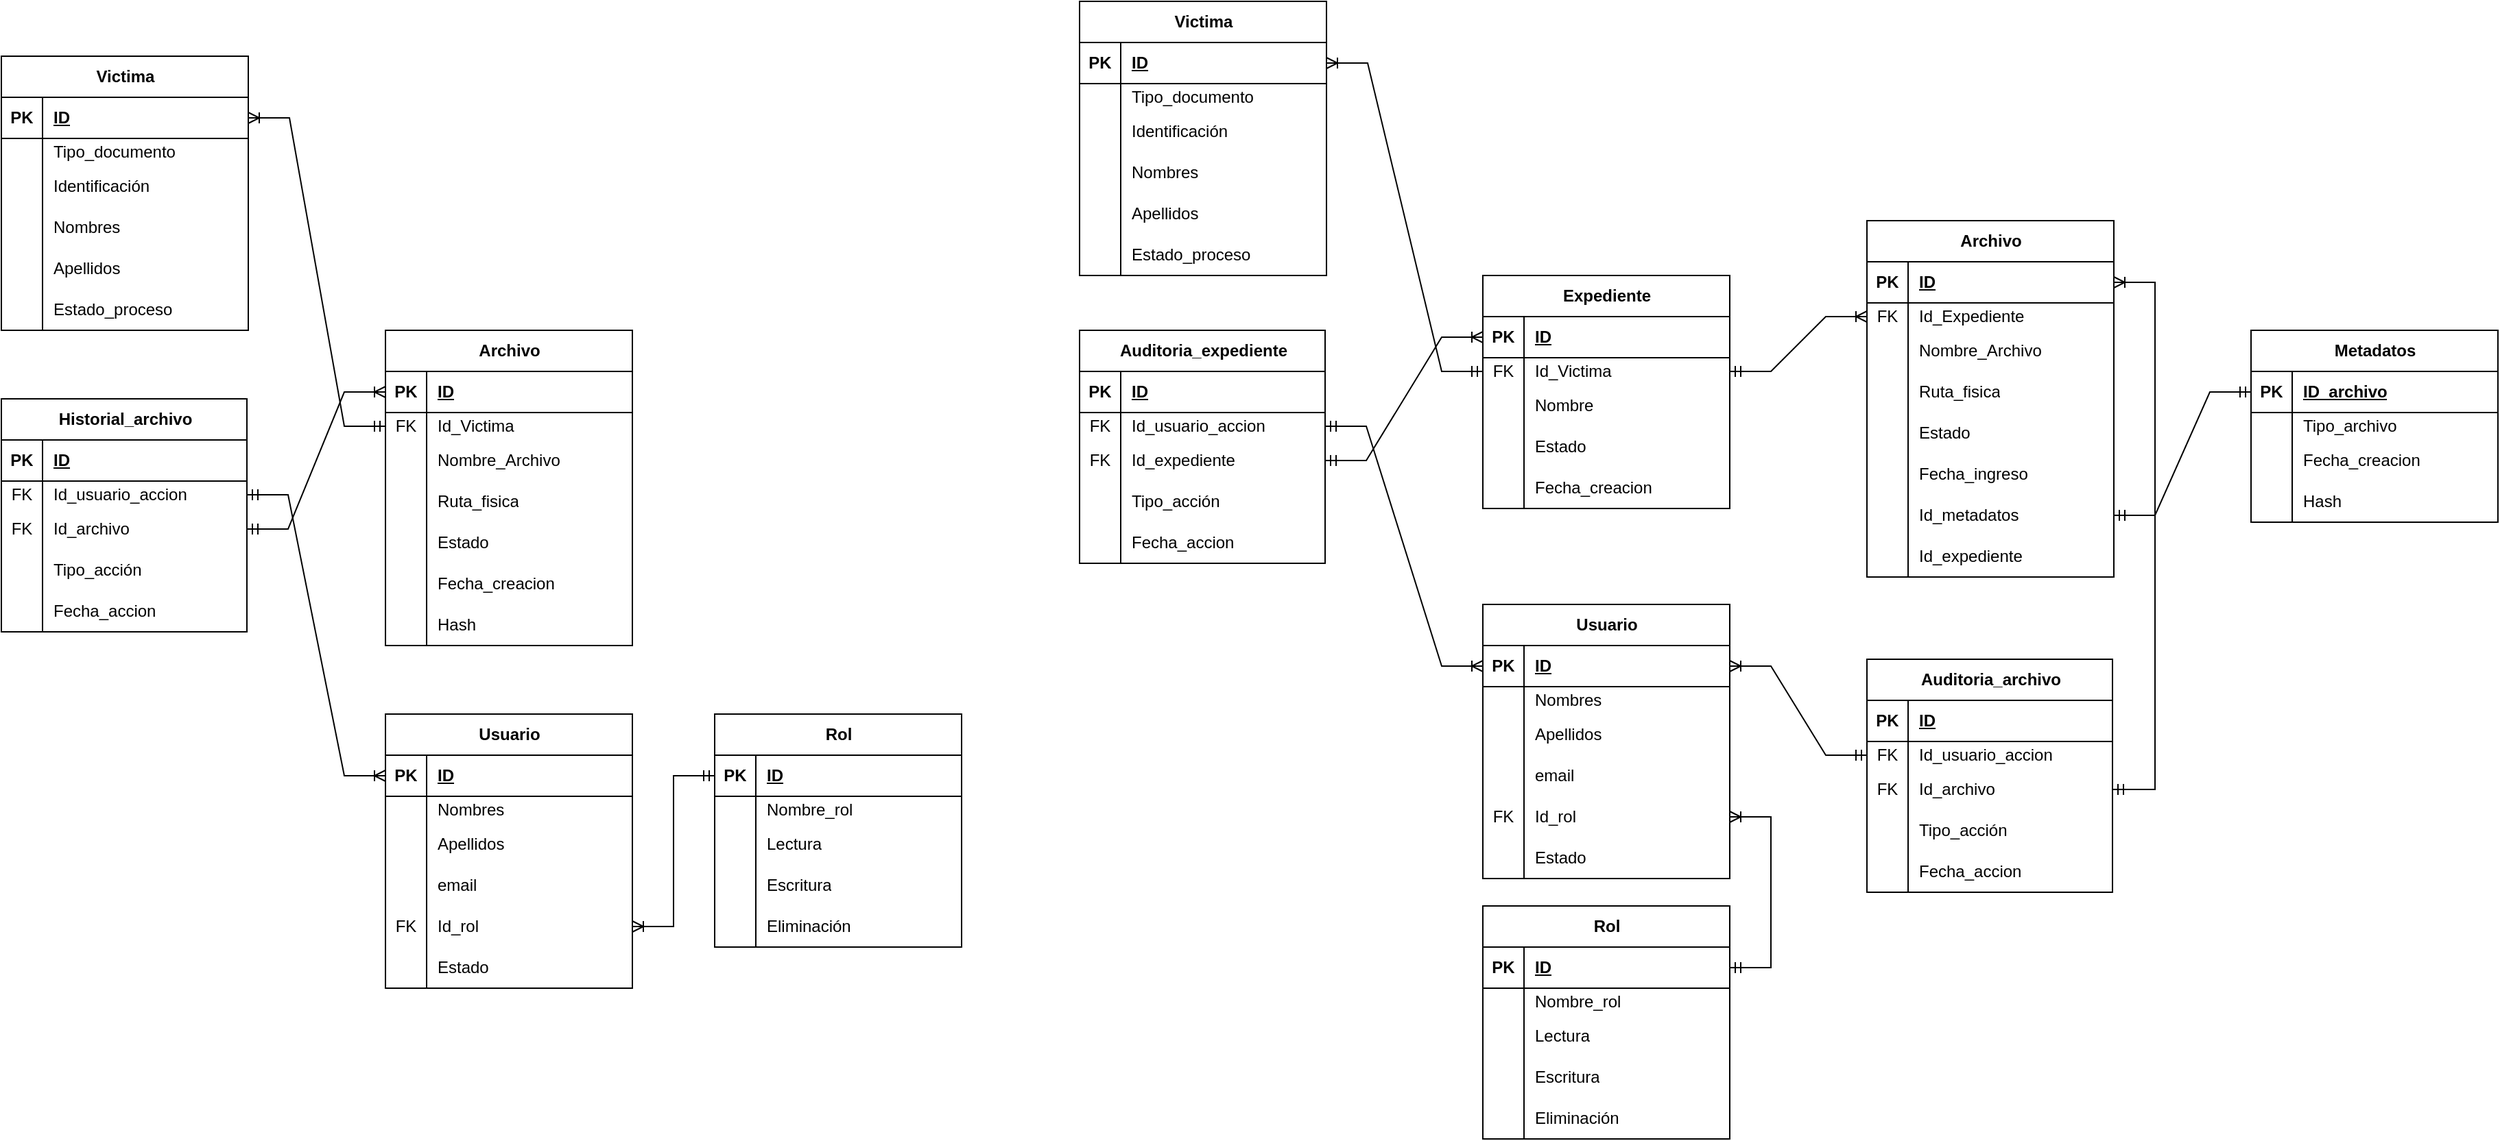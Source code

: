 <mxfile version="25.0.3">
  <diagram name="Page-1" id="efa7a0a1-bf9b-a30e-e6df-94a7791c09e9">
    <mxGraphModel dx="1930" dy="1298" grid="1" gridSize="10" guides="1" tooltips="1" connect="1" arrows="1" fold="1" page="1" pageScale="1" pageWidth="826" pageHeight="1169" background="none" math="0" shadow="0">
      <root>
        <mxCell id="0" />
        <mxCell id="1" parent="0" />
        <mxCell id="3Y8XvrcZQTQg6yt4Mxhw-114" value="Victima" style="shape=table;startSize=30;container=1;collapsible=1;childLayout=tableLayout;fixedRows=1;rowLines=0;fontStyle=1;align=center;resizeLast=1;html=1;" vertex="1" parent="1">
          <mxGeometry x="40" y="40" width="180" height="200" as="geometry" />
        </mxCell>
        <mxCell id="3Y8XvrcZQTQg6yt4Mxhw-115" value="" style="shape=tableRow;horizontal=0;startSize=0;swimlaneHead=0;swimlaneBody=0;fillColor=none;collapsible=0;dropTarget=0;points=[[0,0.5],[1,0.5]];portConstraint=eastwest;top=0;left=0;right=0;bottom=1;" vertex="1" parent="3Y8XvrcZQTQg6yt4Mxhw-114">
          <mxGeometry y="30" width="180" height="30" as="geometry" />
        </mxCell>
        <mxCell id="3Y8XvrcZQTQg6yt4Mxhw-116" value="PK" style="shape=partialRectangle;connectable=0;fillColor=none;top=0;left=0;bottom=0;right=0;fontStyle=1;overflow=hidden;whiteSpace=wrap;html=1;" vertex="1" parent="3Y8XvrcZQTQg6yt4Mxhw-115">
          <mxGeometry width="30" height="30" as="geometry">
            <mxRectangle width="30" height="30" as="alternateBounds" />
          </mxGeometry>
        </mxCell>
        <mxCell id="3Y8XvrcZQTQg6yt4Mxhw-117" value="ID" style="shape=partialRectangle;connectable=0;fillColor=none;top=0;left=0;bottom=0;right=0;align=left;spacingLeft=6;fontStyle=5;overflow=hidden;whiteSpace=wrap;html=1;" vertex="1" parent="3Y8XvrcZQTQg6yt4Mxhw-115">
          <mxGeometry x="30" width="150" height="30" as="geometry">
            <mxRectangle width="150" height="30" as="alternateBounds" />
          </mxGeometry>
        </mxCell>
        <mxCell id="3Y8XvrcZQTQg6yt4Mxhw-118" value="" style="shape=tableRow;horizontal=0;startSize=0;swimlaneHead=0;swimlaneBody=0;fillColor=none;collapsible=0;dropTarget=0;points=[[0,0.5],[1,0.5]];portConstraint=eastwest;top=0;left=0;right=0;bottom=0;" vertex="1" parent="3Y8XvrcZQTQg6yt4Mxhw-114">
          <mxGeometry y="60" width="180" height="20" as="geometry" />
        </mxCell>
        <mxCell id="3Y8XvrcZQTQg6yt4Mxhw-119" value="" style="shape=partialRectangle;connectable=0;fillColor=none;top=0;left=0;bottom=0;right=0;editable=1;overflow=hidden;whiteSpace=wrap;html=1;" vertex="1" parent="3Y8XvrcZQTQg6yt4Mxhw-118">
          <mxGeometry width="30" height="20" as="geometry">
            <mxRectangle width="30" height="20" as="alternateBounds" />
          </mxGeometry>
        </mxCell>
        <mxCell id="3Y8XvrcZQTQg6yt4Mxhw-120" value="Tipo_documento&lt;span style=&quot;white-space: pre;&quot;&gt;&#x9;&lt;/span&gt;&lt;span style=&quot;white-space: pre;&quot;&gt;&#x9;&lt;/span&gt;" style="shape=partialRectangle;connectable=0;fillColor=none;top=0;left=0;bottom=0;right=0;align=left;spacingLeft=6;overflow=hidden;whiteSpace=wrap;html=1;" vertex="1" parent="3Y8XvrcZQTQg6yt4Mxhw-118">
          <mxGeometry x="30" width="150" height="20" as="geometry">
            <mxRectangle width="150" height="20" as="alternateBounds" />
          </mxGeometry>
        </mxCell>
        <mxCell id="3Y8XvrcZQTQg6yt4Mxhw-121" value="" style="shape=tableRow;horizontal=0;startSize=0;swimlaneHead=0;swimlaneBody=0;fillColor=none;collapsible=0;dropTarget=0;points=[[0,0.5],[1,0.5]];portConstraint=eastwest;top=0;left=0;right=0;bottom=0;" vertex="1" parent="3Y8XvrcZQTQg6yt4Mxhw-114">
          <mxGeometry y="80" width="180" height="30" as="geometry" />
        </mxCell>
        <mxCell id="3Y8XvrcZQTQg6yt4Mxhw-122" value="" style="shape=partialRectangle;connectable=0;fillColor=none;top=0;left=0;bottom=0;right=0;editable=1;overflow=hidden;whiteSpace=wrap;html=1;" vertex="1" parent="3Y8XvrcZQTQg6yt4Mxhw-121">
          <mxGeometry width="30" height="30" as="geometry">
            <mxRectangle width="30" height="30" as="alternateBounds" />
          </mxGeometry>
        </mxCell>
        <mxCell id="3Y8XvrcZQTQg6yt4Mxhw-123" value="Identificación" style="shape=partialRectangle;connectable=0;fillColor=none;top=0;left=0;bottom=0;right=0;align=left;spacingLeft=6;overflow=hidden;whiteSpace=wrap;html=1;" vertex="1" parent="3Y8XvrcZQTQg6yt4Mxhw-121">
          <mxGeometry x="30" width="150" height="30" as="geometry">
            <mxRectangle width="150" height="30" as="alternateBounds" />
          </mxGeometry>
        </mxCell>
        <mxCell id="3Y8XvrcZQTQg6yt4Mxhw-124" value="" style="shape=tableRow;horizontal=0;startSize=0;swimlaneHead=0;swimlaneBody=0;fillColor=none;collapsible=0;dropTarget=0;points=[[0,0.5],[1,0.5]];portConstraint=eastwest;top=0;left=0;right=0;bottom=0;" vertex="1" parent="3Y8XvrcZQTQg6yt4Mxhw-114">
          <mxGeometry y="110" width="180" height="30" as="geometry" />
        </mxCell>
        <mxCell id="3Y8XvrcZQTQg6yt4Mxhw-125" value="" style="shape=partialRectangle;connectable=0;fillColor=none;top=0;left=0;bottom=0;right=0;editable=1;overflow=hidden;whiteSpace=wrap;html=1;" vertex="1" parent="3Y8XvrcZQTQg6yt4Mxhw-124">
          <mxGeometry width="30" height="30" as="geometry">
            <mxRectangle width="30" height="30" as="alternateBounds" />
          </mxGeometry>
        </mxCell>
        <mxCell id="3Y8XvrcZQTQg6yt4Mxhw-126" value="Nombres" style="shape=partialRectangle;connectable=0;fillColor=none;top=0;left=0;bottom=0;right=0;align=left;spacingLeft=6;overflow=hidden;whiteSpace=wrap;html=1;" vertex="1" parent="3Y8XvrcZQTQg6yt4Mxhw-124">
          <mxGeometry x="30" width="150" height="30" as="geometry">
            <mxRectangle width="150" height="30" as="alternateBounds" />
          </mxGeometry>
        </mxCell>
        <mxCell id="3Y8XvrcZQTQg6yt4Mxhw-128" value="" style="shape=tableRow;horizontal=0;startSize=0;swimlaneHead=0;swimlaneBody=0;fillColor=none;collapsible=0;dropTarget=0;points=[[0,0.5],[1,0.5]];portConstraint=eastwest;top=0;left=0;right=0;bottom=0;" vertex="1" parent="3Y8XvrcZQTQg6yt4Mxhw-114">
          <mxGeometry y="140" width="180" height="30" as="geometry" />
        </mxCell>
        <mxCell id="3Y8XvrcZQTQg6yt4Mxhw-129" value="" style="shape=partialRectangle;connectable=0;fillColor=none;top=0;left=0;bottom=0;right=0;editable=1;overflow=hidden;whiteSpace=wrap;html=1;" vertex="1" parent="3Y8XvrcZQTQg6yt4Mxhw-128">
          <mxGeometry width="30" height="30" as="geometry">
            <mxRectangle width="30" height="30" as="alternateBounds" />
          </mxGeometry>
        </mxCell>
        <mxCell id="3Y8XvrcZQTQg6yt4Mxhw-130" value="Apellidos" style="shape=partialRectangle;connectable=0;fillColor=none;top=0;left=0;bottom=0;right=0;align=left;spacingLeft=6;overflow=hidden;whiteSpace=wrap;html=1;" vertex="1" parent="3Y8XvrcZQTQg6yt4Mxhw-128">
          <mxGeometry x="30" width="150" height="30" as="geometry">
            <mxRectangle width="150" height="30" as="alternateBounds" />
          </mxGeometry>
        </mxCell>
        <mxCell id="3Y8XvrcZQTQg6yt4Mxhw-134" value="" style="shape=tableRow;horizontal=0;startSize=0;swimlaneHead=0;swimlaneBody=0;fillColor=none;collapsible=0;dropTarget=0;points=[[0,0.5],[1,0.5]];portConstraint=eastwest;top=0;left=0;right=0;bottom=0;" vertex="1" parent="3Y8XvrcZQTQg6yt4Mxhw-114">
          <mxGeometry y="170" width="180" height="30" as="geometry" />
        </mxCell>
        <mxCell id="3Y8XvrcZQTQg6yt4Mxhw-135" value="" style="shape=partialRectangle;connectable=0;fillColor=none;top=0;left=0;bottom=0;right=0;editable=1;overflow=hidden;whiteSpace=wrap;html=1;" vertex="1" parent="3Y8XvrcZQTQg6yt4Mxhw-134">
          <mxGeometry width="30" height="30" as="geometry">
            <mxRectangle width="30" height="30" as="alternateBounds" />
          </mxGeometry>
        </mxCell>
        <mxCell id="3Y8XvrcZQTQg6yt4Mxhw-136" value="Estado_proceso" style="shape=partialRectangle;connectable=0;fillColor=none;top=0;left=0;bottom=0;right=0;align=left;spacingLeft=6;overflow=hidden;whiteSpace=wrap;html=1;" vertex="1" parent="3Y8XvrcZQTQg6yt4Mxhw-134">
          <mxGeometry x="30" width="150" height="30" as="geometry">
            <mxRectangle width="150" height="30" as="alternateBounds" />
          </mxGeometry>
        </mxCell>
        <mxCell id="3Y8XvrcZQTQg6yt4Mxhw-163" value="Historial_archivo" style="shape=table;startSize=30;container=1;collapsible=1;childLayout=tableLayout;fixedRows=1;rowLines=0;fontStyle=1;align=center;resizeLast=1;html=1;" vertex="1" parent="1">
          <mxGeometry x="40" y="290" width="179" height="170" as="geometry" />
        </mxCell>
        <mxCell id="3Y8XvrcZQTQg6yt4Mxhw-164" value="" style="shape=tableRow;horizontal=0;startSize=0;swimlaneHead=0;swimlaneBody=0;fillColor=none;collapsible=0;dropTarget=0;points=[[0,0.5],[1,0.5]];portConstraint=eastwest;top=0;left=0;right=0;bottom=1;" vertex="1" parent="3Y8XvrcZQTQg6yt4Mxhw-163">
          <mxGeometry y="30" width="179" height="30" as="geometry" />
        </mxCell>
        <mxCell id="3Y8XvrcZQTQg6yt4Mxhw-165" value="PK" style="shape=partialRectangle;connectable=0;fillColor=none;top=0;left=0;bottom=0;right=0;fontStyle=1;overflow=hidden;whiteSpace=wrap;html=1;" vertex="1" parent="3Y8XvrcZQTQg6yt4Mxhw-164">
          <mxGeometry width="30" height="30" as="geometry">
            <mxRectangle width="30" height="30" as="alternateBounds" />
          </mxGeometry>
        </mxCell>
        <mxCell id="3Y8XvrcZQTQg6yt4Mxhw-166" value="ID" style="shape=partialRectangle;connectable=0;fillColor=none;top=0;left=0;bottom=0;right=0;align=left;spacingLeft=6;fontStyle=5;overflow=hidden;whiteSpace=wrap;html=1;" vertex="1" parent="3Y8XvrcZQTQg6yt4Mxhw-164">
          <mxGeometry x="30" width="149" height="30" as="geometry">
            <mxRectangle width="149" height="30" as="alternateBounds" />
          </mxGeometry>
        </mxCell>
        <mxCell id="3Y8XvrcZQTQg6yt4Mxhw-167" value="" style="shape=tableRow;horizontal=0;startSize=0;swimlaneHead=0;swimlaneBody=0;fillColor=none;collapsible=0;dropTarget=0;points=[[0,0.5],[1,0.5]];portConstraint=eastwest;top=0;left=0;right=0;bottom=0;" vertex="1" parent="3Y8XvrcZQTQg6yt4Mxhw-163">
          <mxGeometry y="60" width="179" height="20" as="geometry" />
        </mxCell>
        <mxCell id="3Y8XvrcZQTQg6yt4Mxhw-168" value="FK" style="shape=partialRectangle;connectable=0;fillColor=none;top=0;left=0;bottom=0;right=0;editable=1;overflow=hidden;whiteSpace=wrap;html=1;" vertex="1" parent="3Y8XvrcZQTQg6yt4Mxhw-167">
          <mxGeometry width="30" height="20" as="geometry">
            <mxRectangle width="30" height="20" as="alternateBounds" />
          </mxGeometry>
        </mxCell>
        <mxCell id="3Y8XvrcZQTQg6yt4Mxhw-169" value="Id_usuario_accion" style="shape=partialRectangle;connectable=0;fillColor=none;top=0;left=0;bottom=0;right=0;align=left;spacingLeft=6;overflow=hidden;whiteSpace=wrap;html=1;" vertex="1" parent="3Y8XvrcZQTQg6yt4Mxhw-167">
          <mxGeometry x="30" width="149" height="20" as="geometry">
            <mxRectangle width="149" height="20" as="alternateBounds" />
          </mxGeometry>
        </mxCell>
        <mxCell id="3Y8XvrcZQTQg6yt4Mxhw-170" value="" style="shape=tableRow;horizontal=0;startSize=0;swimlaneHead=0;swimlaneBody=0;fillColor=none;collapsible=0;dropTarget=0;points=[[0,0.5],[1,0.5]];portConstraint=eastwest;top=0;left=0;right=0;bottom=0;" vertex="1" parent="3Y8XvrcZQTQg6yt4Mxhw-163">
          <mxGeometry y="80" width="179" height="30" as="geometry" />
        </mxCell>
        <mxCell id="3Y8XvrcZQTQg6yt4Mxhw-171" value="FK" style="shape=partialRectangle;connectable=0;fillColor=none;top=0;left=0;bottom=0;right=0;editable=1;overflow=hidden;whiteSpace=wrap;html=1;" vertex="1" parent="3Y8XvrcZQTQg6yt4Mxhw-170">
          <mxGeometry width="30" height="30" as="geometry">
            <mxRectangle width="30" height="30" as="alternateBounds" />
          </mxGeometry>
        </mxCell>
        <mxCell id="3Y8XvrcZQTQg6yt4Mxhw-172" value="Id_archivo" style="shape=partialRectangle;connectable=0;fillColor=none;top=0;left=0;bottom=0;right=0;align=left;spacingLeft=6;overflow=hidden;whiteSpace=wrap;html=1;" vertex="1" parent="3Y8XvrcZQTQg6yt4Mxhw-170">
          <mxGeometry x="30" width="149" height="30" as="geometry">
            <mxRectangle width="149" height="30" as="alternateBounds" />
          </mxGeometry>
        </mxCell>
        <mxCell id="3Y8XvrcZQTQg6yt4Mxhw-173" value="" style="shape=tableRow;horizontal=0;startSize=0;swimlaneHead=0;swimlaneBody=0;fillColor=none;collapsible=0;dropTarget=0;points=[[0,0.5],[1,0.5]];portConstraint=eastwest;top=0;left=0;right=0;bottom=0;" vertex="1" parent="3Y8XvrcZQTQg6yt4Mxhw-163">
          <mxGeometry y="110" width="179" height="30" as="geometry" />
        </mxCell>
        <mxCell id="3Y8XvrcZQTQg6yt4Mxhw-174" value="" style="shape=partialRectangle;connectable=0;fillColor=none;top=0;left=0;bottom=0;right=0;editable=1;overflow=hidden;whiteSpace=wrap;html=1;" vertex="1" parent="3Y8XvrcZQTQg6yt4Mxhw-173">
          <mxGeometry width="30" height="30" as="geometry">
            <mxRectangle width="30" height="30" as="alternateBounds" />
          </mxGeometry>
        </mxCell>
        <mxCell id="3Y8XvrcZQTQg6yt4Mxhw-175" value="Tipo_acción" style="shape=partialRectangle;connectable=0;fillColor=none;top=0;left=0;bottom=0;right=0;align=left;spacingLeft=6;overflow=hidden;whiteSpace=wrap;html=1;" vertex="1" parent="3Y8XvrcZQTQg6yt4Mxhw-173">
          <mxGeometry x="30" width="149" height="30" as="geometry">
            <mxRectangle width="149" height="30" as="alternateBounds" />
          </mxGeometry>
        </mxCell>
        <mxCell id="3Y8XvrcZQTQg6yt4Mxhw-176" value="" style="shape=tableRow;horizontal=0;startSize=0;swimlaneHead=0;swimlaneBody=0;fillColor=none;collapsible=0;dropTarget=0;points=[[0,0.5],[1,0.5]];portConstraint=eastwest;top=0;left=0;right=0;bottom=0;" vertex="1" parent="3Y8XvrcZQTQg6yt4Mxhw-163">
          <mxGeometry y="140" width="179" height="30" as="geometry" />
        </mxCell>
        <mxCell id="3Y8XvrcZQTQg6yt4Mxhw-177" value="" style="shape=partialRectangle;connectable=0;fillColor=none;top=0;left=0;bottom=0;right=0;editable=1;overflow=hidden;whiteSpace=wrap;html=1;" vertex="1" parent="3Y8XvrcZQTQg6yt4Mxhw-176">
          <mxGeometry width="30" height="30" as="geometry">
            <mxRectangle width="30" height="30" as="alternateBounds" />
          </mxGeometry>
        </mxCell>
        <mxCell id="3Y8XvrcZQTQg6yt4Mxhw-178" value="Fecha_accion" style="shape=partialRectangle;connectable=0;fillColor=none;top=0;left=0;bottom=0;right=0;align=left;spacingLeft=6;overflow=hidden;whiteSpace=wrap;html=1;" vertex="1" parent="3Y8XvrcZQTQg6yt4Mxhw-176">
          <mxGeometry x="30" width="149" height="30" as="geometry">
            <mxRectangle width="149" height="30" as="alternateBounds" />
          </mxGeometry>
        </mxCell>
        <mxCell id="3Y8XvrcZQTQg6yt4Mxhw-184" value="" style="edgeStyle=entityRelationEdgeStyle;fontSize=12;html=1;endArrow=ERoneToMany;startArrow=ERmandOne;rounded=0;" edge="1" parent="1" source="3Y8XvrcZQTQg6yt4Mxhw-141" target="3Y8XvrcZQTQg6yt4Mxhw-115">
          <mxGeometry width="100" height="100" relative="1" as="geometry">
            <mxPoint x="370" y="590" as="sourcePoint" />
            <mxPoint x="470" y="490" as="targetPoint" />
          </mxGeometry>
        </mxCell>
        <mxCell id="3Y8XvrcZQTQg6yt4Mxhw-186" value="" style="edgeStyle=entityRelationEdgeStyle;fontSize=12;html=1;endArrow=ERoneToMany;startArrow=ERmandOne;rounded=0;" edge="1" parent="1" source="3Y8XvrcZQTQg6yt4Mxhw-170" target="3Y8XvrcZQTQg6yt4Mxhw-138">
          <mxGeometry width="100" height="100" relative="1" as="geometry">
            <mxPoint x="280" y="595" as="sourcePoint" />
            <mxPoint x="280" y="340" as="targetPoint" />
            <Array as="points">
              <mxPoint x="341" y="465" />
              <mxPoint x="351" y="465" />
              <mxPoint x="351" y="455" />
            </Array>
          </mxGeometry>
        </mxCell>
        <mxCell id="3Y8XvrcZQTQg6yt4Mxhw-187" value="" style="edgeStyle=entityRelationEdgeStyle;fontSize=12;html=1;endArrow=ERoneToMany;startArrow=ERmandOne;rounded=0;" edge="1" parent="1" source="3Y8XvrcZQTQg6yt4Mxhw-167" target="3Y8XvrcZQTQg6yt4Mxhw-189">
          <mxGeometry width="100" height="100" relative="1" as="geometry">
            <mxPoint x="219" y="555" as="sourcePoint" />
            <mxPoint x="320" y="680" as="targetPoint" />
          </mxGeometry>
        </mxCell>
        <mxCell id="3Y8XvrcZQTQg6yt4Mxhw-137" value="Archivo" style="shape=table;startSize=30;container=1;collapsible=1;childLayout=tableLayout;fixedRows=1;rowLines=0;fontStyle=1;align=center;resizeLast=1;html=1;" vertex="1" parent="1">
          <mxGeometry x="320" y="240" width="180" height="230" as="geometry" />
        </mxCell>
        <mxCell id="3Y8XvrcZQTQg6yt4Mxhw-138" value="" style="shape=tableRow;horizontal=0;startSize=0;swimlaneHead=0;swimlaneBody=0;fillColor=none;collapsible=0;dropTarget=0;points=[[0,0.5],[1,0.5]];portConstraint=eastwest;top=0;left=0;right=0;bottom=1;" vertex="1" parent="3Y8XvrcZQTQg6yt4Mxhw-137">
          <mxGeometry y="30" width="180" height="30" as="geometry" />
        </mxCell>
        <mxCell id="3Y8XvrcZQTQg6yt4Mxhw-139" value="PK" style="shape=partialRectangle;connectable=0;fillColor=none;top=0;left=0;bottom=0;right=0;fontStyle=1;overflow=hidden;whiteSpace=wrap;html=1;" vertex="1" parent="3Y8XvrcZQTQg6yt4Mxhw-138">
          <mxGeometry width="30" height="30" as="geometry">
            <mxRectangle width="30" height="30" as="alternateBounds" />
          </mxGeometry>
        </mxCell>
        <mxCell id="3Y8XvrcZQTQg6yt4Mxhw-140" value="ID" style="shape=partialRectangle;connectable=0;fillColor=none;top=0;left=0;bottom=0;right=0;align=left;spacingLeft=6;fontStyle=5;overflow=hidden;whiteSpace=wrap;html=1;" vertex="1" parent="3Y8XvrcZQTQg6yt4Mxhw-138">
          <mxGeometry x="30" width="150" height="30" as="geometry">
            <mxRectangle width="150" height="30" as="alternateBounds" />
          </mxGeometry>
        </mxCell>
        <mxCell id="3Y8XvrcZQTQg6yt4Mxhw-141" value="" style="shape=tableRow;horizontal=0;startSize=0;swimlaneHead=0;swimlaneBody=0;fillColor=none;collapsible=0;dropTarget=0;points=[[0,0.5],[1,0.5]];portConstraint=eastwest;top=0;left=0;right=0;bottom=0;" vertex="1" parent="3Y8XvrcZQTQg6yt4Mxhw-137">
          <mxGeometry y="60" width="180" height="20" as="geometry" />
        </mxCell>
        <mxCell id="3Y8XvrcZQTQg6yt4Mxhw-142" value="FK" style="shape=partialRectangle;connectable=0;fillColor=none;top=0;left=0;bottom=0;right=0;editable=1;overflow=hidden;whiteSpace=wrap;html=1;" vertex="1" parent="3Y8XvrcZQTQg6yt4Mxhw-141">
          <mxGeometry width="30" height="20" as="geometry">
            <mxRectangle width="30" height="20" as="alternateBounds" />
          </mxGeometry>
        </mxCell>
        <mxCell id="3Y8XvrcZQTQg6yt4Mxhw-143" value="Id_Victima" style="shape=partialRectangle;connectable=0;fillColor=none;top=0;left=0;bottom=0;right=0;align=left;spacingLeft=6;overflow=hidden;whiteSpace=wrap;html=1;" vertex="1" parent="3Y8XvrcZQTQg6yt4Mxhw-141">
          <mxGeometry x="30" width="150" height="20" as="geometry">
            <mxRectangle width="150" height="20" as="alternateBounds" />
          </mxGeometry>
        </mxCell>
        <mxCell id="3Y8XvrcZQTQg6yt4Mxhw-144" value="" style="shape=tableRow;horizontal=0;startSize=0;swimlaneHead=0;swimlaneBody=0;fillColor=none;collapsible=0;dropTarget=0;points=[[0,0.5],[1,0.5]];portConstraint=eastwest;top=0;left=0;right=0;bottom=0;" vertex="1" parent="3Y8XvrcZQTQg6yt4Mxhw-137">
          <mxGeometry y="80" width="180" height="30" as="geometry" />
        </mxCell>
        <mxCell id="3Y8XvrcZQTQg6yt4Mxhw-145" value="" style="shape=partialRectangle;connectable=0;fillColor=none;top=0;left=0;bottom=0;right=0;editable=1;overflow=hidden;whiteSpace=wrap;html=1;" vertex="1" parent="3Y8XvrcZQTQg6yt4Mxhw-144">
          <mxGeometry width="30" height="30" as="geometry">
            <mxRectangle width="30" height="30" as="alternateBounds" />
          </mxGeometry>
        </mxCell>
        <mxCell id="3Y8XvrcZQTQg6yt4Mxhw-146" value="Nombre_Archivo" style="shape=partialRectangle;connectable=0;fillColor=none;top=0;left=0;bottom=0;right=0;align=left;spacingLeft=6;overflow=hidden;whiteSpace=wrap;html=1;" vertex="1" parent="3Y8XvrcZQTQg6yt4Mxhw-144">
          <mxGeometry x="30" width="150" height="30" as="geometry">
            <mxRectangle width="150" height="30" as="alternateBounds" />
          </mxGeometry>
        </mxCell>
        <mxCell id="3Y8XvrcZQTQg6yt4Mxhw-147" value="" style="shape=tableRow;horizontal=0;startSize=0;swimlaneHead=0;swimlaneBody=0;fillColor=none;collapsible=0;dropTarget=0;points=[[0,0.5],[1,0.5]];portConstraint=eastwest;top=0;left=0;right=0;bottom=0;" vertex="1" parent="3Y8XvrcZQTQg6yt4Mxhw-137">
          <mxGeometry y="110" width="180" height="30" as="geometry" />
        </mxCell>
        <mxCell id="3Y8XvrcZQTQg6yt4Mxhw-148" value="" style="shape=partialRectangle;connectable=0;fillColor=none;top=0;left=0;bottom=0;right=0;editable=1;overflow=hidden;whiteSpace=wrap;html=1;" vertex="1" parent="3Y8XvrcZQTQg6yt4Mxhw-147">
          <mxGeometry width="30" height="30" as="geometry">
            <mxRectangle width="30" height="30" as="alternateBounds" />
          </mxGeometry>
        </mxCell>
        <mxCell id="3Y8XvrcZQTQg6yt4Mxhw-149" value="Ruta_fisica" style="shape=partialRectangle;connectable=0;fillColor=none;top=0;left=0;bottom=0;right=0;align=left;spacingLeft=6;overflow=hidden;whiteSpace=wrap;html=1;" vertex="1" parent="3Y8XvrcZQTQg6yt4Mxhw-147">
          <mxGeometry x="30" width="150" height="30" as="geometry">
            <mxRectangle width="150" height="30" as="alternateBounds" />
          </mxGeometry>
        </mxCell>
        <mxCell id="3Y8XvrcZQTQg6yt4Mxhw-150" value="" style="shape=tableRow;horizontal=0;startSize=0;swimlaneHead=0;swimlaneBody=0;fillColor=none;collapsible=0;dropTarget=0;points=[[0,0.5],[1,0.5]];portConstraint=eastwest;top=0;left=0;right=0;bottom=0;" vertex="1" parent="3Y8XvrcZQTQg6yt4Mxhw-137">
          <mxGeometry y="140" width="180" height="30" as="geometry" />
        </mxCell>
        <mxCell id="3Y8XvrcZQTQg6yt4Mxhw-151" value="" style="shape=partialRectangle;connectable=0;fillColor=none;top=0;left=0;bottom=0;right=0;editable=1;overflow=hidden;whiteSpace=wrap;html=1;" vertex="1" parent="3Y8XvrcZQTQg6yt4Mxhw-150">
          <mxGeometry width="30" height="30" as="geometry">
            <mxRectangle width="30" height="30" as="alternateBounds" />
          </mxGeometry>
        </mxCell>
        <mxCell id="3Y8XvrcZQTQg6yt4Mxhw-152" value="Estado" style="shape=partialRectangle;connectable=0;fillColor=none;top=0;left=0;bottom=0;right=0;align=left;spacingLeft=6;overflow=hidden;whiteSpace=wrap;html=1;" vertex="1" parent="3Y8XvrcZQTQg6yt4Mxhw-150">
          <mxGeometry x="30" width="150" height="30" as="geometry">
            <mxRectangle width="150" height="30" as="alternateBounds" />
          </mxGeometry>
        </mxCell>
        <mxCell id="3Y8XvrcZQTQg6yt4Mxhw-247" value="" style="shape=tableRow;horizontal=0;startSize=0;swimlaneHead=0;swimlaneBody=0;fillColor=none;collapsible=0;dropTarget=0;points=[[0,0.5],[1,0.5]];portConstraint=eastwest;top=0;left=0;right=0;bottom=0;" vertex="1" parent="3Y8XvrcZQTQg6yt4Mxhw-137">
          <mxGeometry y="170" width="180" height="30" as="geometry" />
        </mxCell>
        <mxCell id="3Y8XvrcZQTQg6yt4Mxhw-248" value="" style="shape=partialRectangle;connectable=0;fillColor=none;top=0;left=0;bottom=0;right=0;editable=1;overflow=hidden;whiteSpace=wrap;html=1;" vertex="1" parent="3Y8XvrcZQTQg6yt4Mxhw-247">
          <mxGeometry width="30" height="30" as="geometry">
            <mxRectangle width="30" height="30" as="alternateBounds" />
          </mxGeometry>
        </mxCell>
        <mxCell id="3Y8XvrcZQTQg6yt4Mxhw-249" value="Fecha_creacion" style="shape=partialRectangle;connectable=0;fillColor=none;top=0;left=0;bottom=0;right=0;align=left;spacingLeft=6;overflow=hidden;whiteSpace=wrap;html=1;" vertex="1" parent="3Y8XvrcZQTQg6yt4Mxhw-247">
          <mxGeometry x="30" width="150" height="30" as="geometry">
            <mxRectangle width="150" height="30" as="alternateBounds" />
          </mxGeometry>
        </mxCell>
        <mxCell id="3Y8XvrcZQTQg6yt4Mxhw-253" value="" style="shape=tableRow;horizontal=0;startSize=0;swimlaneHead=0;swimlaneBody=0;fillColor=none;collapsible=0;dropTarget=0;points=[[0,0.5],[1,0.5]];portConstraint=eastwest;top=0;left=0;right=0;bottom=0;" vertex="1" parent="3Y8XvrcZQTQg6yt4Mxhw-137">
          <mxGeometry y="200" width="180" height="30" as="geometry" />
        </mxCell>
        <mxCell id="3Y8XvrcZQTQg6yt4Mxhw-254" value="" style="shape=partialRectangle;connectable=0;fillColor=none;top=0;left=0;bottom=0;right=0;editable=1;overflow=hidden;whiteSpace=wrap;html=1;" vertex="1" parent="3Y8XvrcZQTQg6yt4Mxhw-253">
          <mxGeometry width="30" height="30" as="geometry">
            <mxRectangle width="30" height="30" as="alternateBounds" />
          </mxGeometry>
        </mxCell>
        <mxCell id="3Y8XvrcZQTQg6yt4Mxhw-255" value="Hash" style="shape=partialRectangle;connectable=0;fillColor=none;top=0;left=0;bottom=0;right=0;align=left;spacingLeft=6;overflow=hidden;whiteSpace=wrap;html=1;" vertex="1" parent="3Y8XvrcZQTQg6yt4Mxhw-253">
          <mxGeometry x="30" width="150" height="30" as="geometry">
            <mxRectangle width="150" height="30" as="alternateBounds" />
          </mxGeometry>
        </mxCell>
        <mxCell id="3Y8XvrcZQTQg6yt4Mxhw-188" value="Usuario" style="shape=table;startSize=30;container=1;collapsible=1;childLayout=tableLayout;fixedRows=1;rowLines=0;fontStyle=1;align=center;resizeLast=1;html=1;" vertex="1" parent="1">
          <mxGeometry x="320" y="520" width="180" height="200" as="geometry" />
        </mxCell>
        <mxCell id="3Y8XvrcZQTQg6yt4Mxhw-189" value="" style="shape=tableRow;horizontal=0;startSize=0;swimlaneHead=0;swimlaneBody=0;fillColor=none;collapsible=0;dropTarget=0;points=[[0,0.5],[1,0.5]];portConstraint=eastwest;top=0;left=0;right=0;bottom=1;" vertex="1" parent="3Y8XvrcZQTQg6yt4Mxhw-188">
          <mxGeometry y="30" width="180" height="30" as="geometry" />
        </mxCell>
        <mxCell id="3Y8XvrcZQTQg6yt4Mxhw-190" value="PK" style="shape=partialRectangle;connectable=0;fillColor=none;top=0;left=0;bottom=0;right=0;fontStyle=1;overflow=hidden;whiteSpace=wrap;html=1;" vertex="1" parent="3Y8XvrcZQTQg6yt4Mxhw-189">
          <mxGeometry width="30" height="30" as="geometry">
            <mxRectangle width="30" height="30" as="alternateBounds" />
          </mxGeometry>
        </mxCell>
        <mxCell id="3Y8XvrcZQTQg6yt4Mxhw-191" value="ID" style="shape=partialRectangle;connectable=0;fillColor=none;top=0;left=0;bottom=0;right=0;align=left;spacingLeft=6;fontStyle=5;overflow=hidden;whiteSpace=wrap;html=1;" vertex="1" parent="3Y8XvrcZQTQg6yt4Mxhw-189">
          <mxGeometry x="30" width="150" height="30" as="geometry">
            <mxRectangle width="150" height="30" as="alternateBounds" />
          </mxGeometry>
        </mxCell>
        <mxCell id="3Y8XvrcZQTQg6yt4Mxhw-192" value="" style="shape=tableRow;horizontal=0;startSize=0;swimlaneHead=0;swimlaneBody=0;fillColor=none;collapsible=0;dropTarget=0;points=[[0,0.5],[1,0.5]];portConstraint=eastwest;top=0;left=0;right=0;bottom=0;" vertex="1" parent="3Y8XvrcZQTQg6yt4Mxhw-188">
          <mxGeometry y="60" width="180" height="20" as="geometry" />
        </mxCell>
        <mxCell id="3Y8XvrcZQTQg6yt4Mxhw-193" value="" style="shape=partialRectangle;connectable=0;fillColor=none;top=0;left=0;bottom=0;right=0;editable=1;overflow=hidden;whiteSpace=wrap;html=1;" vertex="1" parent="3Y8XvrcZQTQg6yt4Mxhw-192">
          <mxGeometry width="30" height="20" as="geometry">
            <mxRectangle width="30" height="20" as="alternateBounds" />
          </mxGeometry>
        </mxCell>
        <mxCell id="3Y8XvrcZQTQg6yt4Mxhw-194" value="Nombres" style="shape=partialRectangle;connectable=0;fillColor=none;top=0;left=0;bottom=0;right=0;align=left;spacingLeft=6;overflow=hidden;whiteSpace=wrap;html=1;" vertex="1" parent="3Y8XvrcZQTQg6yt4Mxhw-192">
          <mxGeometry x="30" width="150" height="20" as="geometry">
            <mxRectangle width="150" height="20" as="alternateBounds" />
          </mxGeometry>
        </mxCell>
        <mxCell id="3Y8XvrcZQTQg6yt4Mxhw-195" value="" style="shape=tableRow;horizontal=0;startSize=0;swimlaneHead=0;swimlaneBody=0;fillColor=none;collapsible=0;dropTarget=0;points=[[0,0.5],[1,0.5]];portConstraint=eastwest;top=0;left=0;right=0;bottom=0;" vertex="1" parent="3Y8XvrcZQTQg6yt4Mxhw-188">
          <mxGeometry y="80" width="180" height="30" as="geometry" />
        </mxCell>
        <mxCell id="3Y8XvrcZQTQg6yt4Mxhw-196" value="" style="shape=partialRectangle;connectable=0;fillColor=none;top=0;left=0;bottom=0;right=0;editable=1;overflow=hidden;whiteSpace=wrap;html=1;" vertex="1" parent="3Y8XvrcZQTQg6yt4Mxhw-195">
          <mxGeometry width="30" height="30" as="geometry">
            <mxRectangle width="30" height="30" as="alternateBounds" />
          </mxGeometry>
        </mxCell>
        <mxCell id="3Y8XvrcZQTQg6yt4Mxhw-197" value="Apellidos" style="shape=partialRectangle;connectable=0;fillColor=none;top=0;left=0;bottom=0;right=0;align=left;spacingLeft=6;overflow=hidden;whiteSpace=wrap;html=1;" vertex="1" parent="3Y8XvrcZQTQg6yt4Mxhw-195">
          <mxGeometry x="30" width="150" height="30" as="geometry">
            <mxRectangle width="150" height="30" as="alternateBounds" />
          </mxGeometry>
        </mxCell>
        <mxCell id="3Y8XvrcZQTQg6yt4Mxhw-198" value="" style="shape=tableRow;horizontal=0;startSize=0;swimlaneHead=0;swimlaneBody=0;fillColor=none;collapsible=0;dropTarget=0;points=[[0,0.5],[1,0.5]];portConstraint=eastwest;top=0;left=0;right=0;bottom=0;" vertex="1" parent="3Y8XvrcZQTQg6yt4Mxhw-188">
          <mxGeometry y="110" width="180" height="30" as="geometry" />
        </mxCell>
        <mxCell id="3Y8XvrcZQTQg6yt4Mxhw-199" value="" style="shape=partialRectangle;connectable=0;fillColor=none;top=0;left=0;bottom=0;right=0;editable=1;overflow=hidden;whiteSpace=wrap;html=1;" vertex="1" parent="3Y8XvrcZQTQg6yt4Mxhw-198">
          <mxGeometry width="30" height="30" as="geometry">
            <mxRectangle width="30" height="30" as="alternateBounds" />
          </mxGeometry>
        </mxCell>
        <mxCell id="3Y8XvrcZQTQg6yt4Mxhw-200" value="email" style="shape=partialRectangle;connectable=0;fillColor=none;top=0;left=0;bottom=0;right=0;align=left;spacingLeft=6;overflow=hidden;whiteSpace=wrap;html=1;" vertex="1" parent="3Y8XvrcZQTQg6yt4Mxhw-198">
          <mxGeometry x="30" width="150" height="30" as="geometry">
            <mxRectangle width="150" height="30" as="alternateBounds" />
          </mxGeometry>
        </mxCell>
        <mxCell id="3Y8XvrcZQTQg6yt4Mxhw-201" value="" style="shape=tableRow;horizontal=0;startSize=0;swimlaneHead=0;swimlaneBody=0;fillColor=none;collapsible=0;dropTarget=0;points=[[0,0.5],[1,0.5]];portConstraint=eastwest;top=0;left=0;right=0;bottom=0;" vertex="1" parent="3Y8XvrcZQTQg6yt4Mxhw-188">
          <mxGeometry y="140" width="180" height="30" as="geometry" />
        </mxCell>
        <mxCell id="3Y8XvrcZQTQg6yt4Mxhw-202" value="FK" style="shape=partialRectangle;connectable=0;fillColor=none;top=0;left=0;bottom=0;right=0;editable=1;overflow=hidden;whiteSpace=wrap;html=1;" vertex="1" parent="3Y8XvrcZQTQg6yt4Mxhw-201">
          <mxGeometry width="30" height="30" as="geometry">
            <mxRectangle width="30" height="30" as="alternateBounds" />
          </mxGeometry>
        </mxCell>
        <mxCell id="3Y8XvrcZQTQg6yt4Mxhw-203" value="Id_rol" style="shape=partialRectangle;connectable=0;fillColor=none;top=0;left=0;bottom=0;right=0;align=left;spacingLeft=6;overflow=hidden;whiteSpace=wrap;html=1;" vertex="1" parent="3Y8XvrcZQTQg6yt4Mxhw-201">
          <mxGeometry x="30" width="150" height="30" as="geometry">
            <mxRectangle width="150" height="30" as="alternateBounds" />
          </mxGeometry>
        </mxCell>
        <mxCell id="3Y8XvrcZQTQg6yt4Mxhw-204" value="" style="shape=tableRow;horizontal=0;startSize=0;swimlaneHead=0;swimlaneBody=0;fillColor=none;collapsible=0;dropTarget=0;points=[[0,0.5],[1,0.5]];portConstraint=eastwest;top=0;left=0;right=0;bottom=0;" vertex="1" parent="3Y8XvrcZQTQg6yt4Mxhw-188">
          <mxGeometry y="170" width="180" height="30" as="geometry" />
        </mxCell>
        <mxCell id="3Y8XvrcZQTQg6yt4Mxhw-205" value="" style="shape=partialRectangle;connectable=0;fillColor=none;top=0;left=0;bottom=0;right=0;editable=1;overflow=hidden;whiteSpace=wrap;html=1;" vertex="1" parent="3Y8XvrcZQTQg6yt4Mxhw-204">
          <mxGeometry width="30" height="30" as="geometry">
            <mxRectangle width="30" height="30" as="alternateBounds" />
          </mxGeometry>
        </mxCell>
        <mxCell id="3Y8XvrcZQTQg6yt4Mxhw-206" value="Estado" style="shape=partialRectangle;connectable=0;fillColor=none;top=0;left=0;bottom=0;right=0;align=left;spacingLeft=6;overflow=hidden;whiteSpace=wrap;html=1;" vertex="1" parent="3Y8XvrcZQTQg6yt4Mxhw-204">
          <mxGeometry x="30" width="150" height="30" as="geometry">
            <mxRectangle width="150" height="30" as="alternateBounds" />
          </mxGeometry>
        </mxCell>
        <mxCell id="3Y8XvrcZQTQg6yt4Mxhw-226" value="Rol" style="shape=table;startSize=30;container=1;collapsible=1;childLayout=tableLayout;fixedRows=1;rowLines=0;fontStyle=1;align=center;resizeLast=1;html=1;" vertex="1" parent="1">
          <mxGeometry x="560" y="520" width="180" height="170" as="geometry" />
        </mxCell>
        <mxCell id="3Y8XvrcZQTQg6yt4Mxhw-227" value="" style="shape=tableRow;horizontal=0;startSize=0;swimlaneHead=0;swimlaneBody=0;fillColor=none;collapsible=0;dropTarget=0;points=[[0,0.5],[1,0.5]];portConstraint=eastwest;top=0;left=0;right=0;bottom=1;" vertex="1" parent="3Y8XvrcZQTQg6yt4Mxhw-226">
          <mxGeometry y="30" width="180" height="30" as="geometry" />
        </mxCell>
        <mxCell id="3Y8XvrcZQTQg6yt4Mxhw-228" value="PK" style="shape=partialRectangle;connectable=0;fillColor=none;top=0;left=0;bottom=0;right=0;fontStyle=1;overflow=hidden;whiteSpace=wrap;html=1;" vertex="1" parent="3Y8XvrcZQTQg6yt4Mxhw-227">
          <mxGeometry width="30" height="30" as="geometry">
            <mxRectangle width="30" height="30" as="alternateBounds" />
          </mxGeometry>
        </mxCell>
        <mxCell id="3Y8XvrcZQTQg6yt4Mxhw-229" value="ID" style="shape=partialRectangle;connectable=0;fillColor=none;top=0;left=0;bottom=0;right=0;align=left;spacingLeft=6;fontStyle=5;overflow=hidden;whiteSpace=wrap;html=1;" vertex="1" parent="3Y8XvrcZQTQg6yt4Mxhw-227">
          <mxGeometry x="30" width="150" height="30" as="geometry">
            <mxRectangle width="150" height="30" as="alternateBounds" />
          </mxGeometry>
        </mxCell>
        <mxCell id="3Y8XvrcZQTQg6yt4Mxhw-230" value="" style="shape=tableRow;horizontal=0;startSize=0;swimlaneHead=0;swimlaneBody=0;fillColor=none;collapsible=0;dropTarget=0;points=[[0,0.5],[1,0.5]];portConstraint=eastwest;top=0;left=0;right=0;bottom=0;" vertex="1" parent="3Y8XvrcZQTQg6yt4Mxhw-226">
          <mxGeometry y="60" width="180" height="20" as="geometry" />
        </mxCell>
        <mxCell id="3Y8XvrcZQTQg6yt4Mxhw-231" value="" style="shape=partialRectangle;connectable=0;fillColor=none;top=0;left=0;bottom=0;right=0;editable=1;overflow=hidden;whiteSpace=wrap;html=1;" vertex="1" parent="3Y8XvrcZQTQg6yt4Mxhw-230">
          <mxGeometry width="30" height="20" as="geometry">
            <mxRectangle width="30" height="20" as="alternateBounds" />
          </mxGeometry>
        </mxCell>
        <mxCell id="3Y8XvrcZQTQg6yt4Mxhw-232" value="Nombre_rol" style="shape=partialRectangle;connectable=0;fillColor=none;top=0;left=0;bottom=0;right=0;align=left;spacingLeft=6;overflow=hidden;whiteSpace=wrap;html=1;" vertex="1" parent="3Y8XvrcZQTQg6yt4Mxhw-230">
          <mxGeometry x="30" width="150" height="20" as="geometry">
            <mxRectangle width="150" height="20" as="alternateBounds" />
          </mxGeometry>
        </mxCell>
        <mxCell id="3Y8XvrcZQTQg6yt4Mxhw-233" value="" style="shape=tableRow;horizontal=0;startSize=0;swimlaneHead=0;swimlaneBody=0;fillColor=none;collapsible=0;dropTarget=0;points=[[0,0.5],[1,0.5]];portConstraint=eastwest;top=0;left=0;right=0;bottom=0;" vertex="1" parent="3Y8XvrcZQTQg6yt4Mxhw-226">
          <mxGeometry y="80" width="180" height="30" as="geometry" />
        </mxCell>
        <mxCell id="3Y8XvrcZQTQg6yt4Mxhw-234" value="" style="shape=partialRectangle;connectable=0;fillColor=none;top=0;left=0;bottom=0;right=0;editable=1;overflow=hidden;whiteSpace=wrap;html=1;" vertex="1" parent="3Y8XvrcZQTQg6yt4Mxhw-233">
          <mxGeometry width="30" height="30" as="geometry">
            <mxRectangle width="30" height="30" as="alternateBounds" />
          </mxGeometry>
        </mxCell>
        <mxCell id="3Y8XvrcZQTQg6yt4Mxhw-235" value="Lectura" style="shape=partialRectangle;connectable=0;fillColor=none;top=0;left=0;bottom=0;right=0;align=left;spacingLeft=6;overflow=hidden;whiteSpace=wrap;html=1;" vertex="1" parent="3Y8XvrcZQTQg6yt4Mxhw-233">
          <mxGeometry x="30" width="150" height="30" as="geometry">
            <mxRectangle width="150" height="30" as="alternateBounds" />
          </mxGeometry>
        </mxCell>
        <mxCell id="3Y8XvrcZQTQg6yt4Mxhw-236" value="" style="shape=tableRow;horizontal=0;startSize=0;swimlaneHead=0;swimlaneBody=0;fillColor=none;collapsible=0;dropTarget=0;points=[[0,0.5],[1,0.5]];portConstraint=eastwest;top=0;left=0;right=0;bottom=0;" vertex="1" parent="3Y8XvrcZQTQg6yt4Mxhw-226">
          <mxGeometry y="110" width="180" height="30" as="geometry" />
        </mxCell>
        <mxCell id="3Y8XvrcZQTQg6yt4Mxhw-237" value="" style="shape=partialRectangle;connectable=0;fillColor=none;top=0;left=0;bottom=0;right=0;editable=1;overflow=hidden;whiteSpace=wrap;html=1;" vertex="1" parent="3Y8XvrcZQTQg6yt4Mxhw-236">
          <mxGeometry width="30" height="30" as="geometry">
            <mxRectangle width="30" height="30" as="alternateBounds" />
          </mxGeometry>
        </mxCell>
        <mxCell id="3Y8XvrcZQTQg6yt4Mxhw-238" value="Escritura" style="shape=partialRectangle;connectable=0;fillColor=none;top=0;left=0;bottom=0;right=0;align=left;spacingLeft=6;overflow=hidden;whiteSpace=wrap;html=1;" vertex="1" parent="3Y8XvrcZQTQg6yt4Mxhw-236">
          <mxGeometry x="30" width="150" height="30" as="geometry">
            <mxRectangle width="150" height="30" as="alternateBounds" />
          </mxGeometry>
        </mxCell>
        <mxCell id="3Y8XvrcZQTQg6yt4Mxhw-239" value="" style="shape=tableRow;horizontal=0;startSize=0;swimlaneHead=0;swimlaneBody=0;fillColor=none;collapsible=0;dropTarget=0;points=[[0,0.5],[1,0.5]];portConstraint=eastwest;top=0;left=0;right=0;bottom=0;" vertex="1" parent="3Y8XvrcZQTQg6yt4Mxhw-226">
          <mxGeometry y="140" width="180" height="30" as="geometry" />
        </mxCell>
        <mxCell id="3Y8XvrcZQTQg6yt4Mxhw-240" value="" style="shape=partialRectangle;connectable=0;fillColor=none;top=0;left=0;bottom=0;right=0;editable=1;overflow=hidden;whiteSpace=wrap;html=1;" vertex="1" parent="3Y8XvrcZQTQg6yt4Mxhw-239">
          <mxGeometry width="30" height="30" as="geometry">
            <mxRectangle width="30" height="30" as="alternateBounds" />
          </mxGeometry>
        </mxCell>
        <mxCell id="3Y8XvrcZQTQg6yt4Mxhw-241" value="Eliminación" style="shape=partialRectangle;connectable=0;fillColor=none;top=0;left=0;bottom=0;right=0;align=left;spacingLeft=6;overflow=hidden;whiteSpace=wrap;html=1;" vertex="1" parent="3Y8XvrcZQTQg6yt4Mxhw-239">
          <mxGeometry x="30" width="150" height="30" as="geometry">
            <mxRectangle width="150" height="30" as="alternateBounds" />
          </mxGeometry>
        </mxCell>
        <mxCell id="3Y8XvrcZQTQg6yt4Mxhw-246" value="" style="edgeStyle=entityRelationEdgeStyle;fontSize=12;html=1;endArrow=ERoneToMany;startArrow=ERmandOne;rounded=0;" edge="1" parent="1" source="3Y8XvrcZQTQg6yt4Mxhw-227" target="3Y8XvrcZQTQg6yt4Mxhw-201">
          <mxGeometry width="100" height="100" relative="1" as="geometry">
            <mxPoint x="561" y="790" as="sourcePoint" />
            <mxPoint x="661" y="880" as="targetPoint" />
          </mxGeometry>
        </mxCell>
        <mxCell id="3Y8XvrcZQTQg6yt4Mxhw-348" value="Victima" style="shape=table;startSize=30;container=1;collapsible=1;childLayout=tableLayout;fixedRows=1;rowLines=0;fontStyle=1;align=center;resizeLast=1;html=1;" vertex="1" parent="1">
          <mxGeometry x="826" width="180" height="200" as="geometry" />
        </mxCell>
        <mxCell id="3Y8XvrcZQTQg6yt4Mxhw-349" value="" style="shape=tableRow;horizontal=0;startSize=0;swimlaneHead=0;swimlaneBody=0;fillColor=none;collapsible=0;dropTarget=0;points=[[0,0.5],[1,0.5]];portConstraint=eastwest;top=0;left=0;right=0;bottom=1;" vertex="1" parent="3Y8XvrcZQTQg6yt4Mxhw-348">
          <mxGeometry y="30" width="180" height="30" as="geometry" />
        </mxCell>
        <mxCell id="3Y8XvrcZQTQg6yt4Mxhw-350" value="PK" style="shape=partialRectangle;connectable=0;fillColor=none;top=0;left=0;bottom=0;right=0;fontStyle=1;overflow=hidden;whiteSpace=wrap;html=1;" vertex="1" parent="3Y8XvrcZQTQg6yt4Mxhw-349">
          <mxGeometry width="30" height="30" as="geometry">
            <mxRectangle width="30" height="30" as="alternateBounds" />
          </mxGeometry>
        </mxCell>
        <mxCell id="3Y8XvrcZQTQg6yt4Mxhw-351" value="ID" style="shape=partialRectangle;connectable=0;fillColor=none;top=0;left=0;bottom=0;right=0;align=left;spacingLeft=6;fontStyle=5;overflow=hidden;whiteSpace=wrap;html=1;" vertex="1" parent="3Y8XvrcZQTQg6yt4Mxhw-349">
          <mxGeometry x="30" width="150" height="30" as="geometry">
            <mxRectangle width="150" height="30" as="alternateBounds" />
          </mxGeometry>
        </mxCell>
        <mxCell id="3Y8XvrcZQTQg6yt4Mxhw-352" value="" style="shape=tableRow;horizontal=0;startSize=0;swimlaneHead=0;swimlaneBody=0;fillColor=none;collapsible=0;dropTarget=0;points=[[0,0.5],[1,0.5]];portConstraint=eastwest;top=0;left=0;right=0;bottom=0;" vertex="1" parent="3Y8XvrcZQTQg6yt4Mxhw-348">
          <mxGeometry y="60" width="180" height="20" as="geometry" />
        </mxCell>
        <mxCell id="3Y8XvrcZQTQg6yt4Mxhw-353" value="" style="shape=partialRectangle;connectable=0;fillColor=none;top=0;left=0;bottom=0;right=0;editable=1;overflow=hidden;whiteSpace=wrap;html=1;" vertex="1" parent="3Y8XvrcZQTQg6yt4Mxhw-352">
          <mxGeometry width="30" height="20" as="geometry">
            <mxRectangle width="30" height="20" as="alternateBounds" />
          </mxGeometry>
        </mxCell>
        <mxCell id="3Y8XvrcZQTQg6yt4Mxhw-354" value="Tipo_documento&lt;span style=&quot;white-space: pre;&quot;&gt;&#x9;&lt;/span&gt;&lt;span style=&quot;white-space: pre;&quot;&gt;&#x9;&lt;/span&gt;" style="shape=partialRectangle;connectable=0;fillColor=none;top=0;left=0;bottom=0;right=0;align=left;spacingLeft=6;overflow=hidden;whiteSpace=wrap;html=1;" vertex="1" parent="3Y8XvrcZQTQg6yt4Mxhw-352">
          <mxGeometry x="30" width="150" height="20" as="geometry">
            <mxRectangle width="150" height="20" as="alternateBounds" />
          </mxGeometry>
        </mxCell>
        <mxCell id="3Y8XvrcZQTQg6yt4Mxhw-355" value="" style="shape=tableRow;horizontal=0;startSize=0;swimlaneHead=0;swimlaneBody=0;fillColor=none;collapsible=0;dropTarget=0;points=[[0,0.5],[1,0.5]];portConstraint=eastwest;top=0;left=0;right=0;bottom=0;" vertex="1" parent="3Y8XvrcZQTQg6yt4Mxhw-348">
          <mxGeometry y="80" width="180" height="30" as="geometry" />
        </mxCell>
        <mxCell id="3Y8XvrcZQTQg6yt4Mxhw-356" value="" style="shape=partialRectangle;connectable=0;fillColor=none;top=0;left=0;bottom=0;right=0;editable=1;overflow=hidden;whiteSpace=wrap;html=1;" vertex="1" parent="3Y8XvrcZQTQg6yt4Mxhw-355">
          <mxGeometry width="30" height="30" as="geometry">
            <mxRectangle width="30" height="30" as="alternateBounds" />
          </mxGeometry>
        </mxCell>
        <mxCell id="3Y8XvrcZQTQg6yt4Mxhw-357" value="Identificación" style="shape=partialRectangle;connectable=0;fillColor=none;top=0;left=0;bottom=0;right=0;align=left;spacingLeft=6;overflow=hidden;whiteSpace=wrap;html=1;" vertex="1" parent="3Y8XvrcZQTQg6yt4Mxhw-355">
          <mxGeometry x="30" width="150" height="30" as="geometry">
            <mxRectangle width="150" height="30" as="alternateBounds" />
          </mxGeometry>
        </mxCell>
        <mxCell id="3Y8XvrcZQTQg6yt4Mxhw-358" value="" style="shape=tableRow;horizontal=0;startSize=0;swimlaneHead=0;swimlaneBody=0;fillColor=none;collapsible=0;dropTarget=0;points=[[0,0.5],[1,0.5]];portConstraint=eastwest;top=0;left=0;right=0;bottom=0;" vertex="1" parent="3Y8XvrcZQTQg6yt4Mxhw-348">
          <mxGeometry y="110" width="180" height="30" as="geometry" />
        </mxCell>
        <mxCell id="3Y8XvrcZQTQg6yt4Mxhw-359" value="" style="shape=partialRectangle;connectable=0;fillColor=none;top=0;left=0;bottom=0;right=0;editable=1;overflow=hidden;whiteSpace=wrap;html=1;" vertex="1" parent="3Y8XvrcZQTQg6yt4Mxhw-358">
          <mxGeometry width="30" height="30" as="geometry">
            <mxRectangle width="30" height="30" as="alternateBounds" />
          </mxGeometry>
        </mxCell>
        <mxCell id="3Y8XvrcZQTQg6yt4Mxhw-360" value="Nombres" style="shape=partialRectangle;connectable=0;fillColor=none;top=0;left=0;bottom=0;right=0;align=left;spacingLeft=6;overflow=hidden;whiteSpace=wrap;html=1;" vertex="1" parent="3Y8XvrcZQTQg6yt4Mxhw-358">
          <mxGeometry x="30" width="150" height="30" as="geometry">
            <mxRectangle width="150" height="30" as="alternateBounds" />
          </mxGeometry>
        </mxCell>
        <mxCell id="3Y8XvrcZQTQg6yt4Mxhw-361" value="" style="shape=tableRow;horizontal=0;startSize=0;swimlaneHead=0;swimlaneBody=0;fillColor=none;collapsible=0;dropTarget=0;points=[[0,0.5],[1,0.5]];portConstraint=eastwest;top=0;left=0;right=0;bottom=0;" vertex="1" parent="3Y8XvrcZQTQg6yt4Mxhw-348">
          <mxGeometry y="140" width="180" height="30" as="geometry" />
        </mxCell>
        <mxCell id="3Y8XvrcZQTQg6yt4Mxhw-362" value="" style="shape=partialRectangle;connectable=0;fillColor=none;top=0;left=0;bottom=0;right=0;editable=1;overflow=hidden;whiteSpace=wrap;html=1;" vertex="1" parent="3Y8XvrcZQTQg6yt4Mxhw-361">
          <mxGeometry width="30" height="30" as="geometry">
            <mxRectangle width="30" height="30" as="alternateBounds" />
          </mxGeometry>
        </mxCell>
        <mxCell id="3Y8XvrcZQTQg6yt4Mxhw-363" value="Apellidos" style="shape=partialRectangle;connectable=0;fillColor=none;top=0;left=0;bottom=0;right=0;align=left;spacingLeft=6;overflow=hidden;whiteSpace=wrap;html=1;" vertex="1" parent="3Y8XvrcZQTQg6yt4Mxhw-361">
          <mxGeometry x="30" width="150" height="30" as="geometry">
            <mxRectangle width="150" height="30" as="alternateBounds" />
          </mxGeometry>
        </mxCell>
        <mxCell id="3Y8XvrcZQTQg6yt4Mxhw-364" value="" style="shape=tableRow;horizontal=0;startSize=0;swimlaneHead=0;swimlaneBody=0;fillColor=none;collapsible=0;dropTarget=0;points=[[0,0.5],[1,0.5]];portConstraint=eastwest;top=0;left=0;right=0;bottom=0;" vertex="1" parent="3Y8XvrcZQTQg6yt4Mxhw-348">
          <mxGeometry y="170" width="180" height="30" as="geometry" />
        </mxCell>
        <mxCell id="3Y8XvrcZQTQg6yt4Mxhw-365" value="" style="shape=partialRectangle;connectable=0;fillColor=none;top=0;left=0;bottom=0;right=0;editable=1;overflow=hidden;whiteSpace=wrap;html=1;" vertex="1" parent="3Y8XvrcZQTQg6yt4Mxhw-364">
          <mxGeometry width="30" height="30" as="geometry">
            <mxRectangle width="30" height="30" as="alternateBounds" />
          </mxGeometry>
        </mxCell>
        <mxCell id="3Y8XvrcZQTQg6yt4Mxhw-366" value="Estado_proceso" style="shape=partialRectangle;connectable=0;fillColor=none;top=0;left=0;bottom=0;right=0;align=left;spacingLeft=6;overflow=hidden;whiteSpace=wrap;html=1;" vertex="1" parent="3Y8XvrcZQTQg6yt4Mxhw-364">
          <mxGeometry x="30" width="150" height="30" as="geometry">
            <mxRectangle width="150" height="30" as="alternateBounds" />
          </mxGeometry>
        </mxCell>
        <mxCell id="3Y8XvrcZQTQg6yt4Mxhw-367" value="Auditoria_expediente" style="shape=table;startSize=30;container=1;collapsible=1;childLayout=tableLayout;fixedRows=1;rowLines=0;fontStyle=1;align=center;resizeLast=1;html=1;" vertex="1" parent="1">
          <mxGeometry x="826" y="240" width="179" height="170" as="geometry" />
        </mxCell>
        <mxCell id="3Y8XvrcZQTQg6yt4Mxhw-368" value="" style="shape=tableRow;horizontal=0;startSize=0;swimlaneHead=0;swimlaneBody=0;fillColor=none;collapsible=0;dropTarget=0;points=[[0,0.5],[1,0.5]];portConstraint=eastwest;top=0;left=0;right=0;bottom=1;" vertex="1" parent="3Y8XvrcZQTQg6yt4Mxhw-367">
          <mxGeometry y="30" width="179" height="30" as="geometry" />
        </mxCell>
        <mxCell id="3Y8XvrcZQTQg6yt4Mxhw-369" value="PK" style="shape=partialRectangle;connectable=0;fillColor=none;top=0;left=0;bottom=0;right=0;fontStyle=1;overflow=hidden;whiteSpace=wrap;html=1;" vertex="1" parent="3Y8XvrcZQTQg6yt4Mxhw-368">
          <mxGeometry width="30" height="30" as="geometry">
            <mxRectangle width="30" height="30" as="alternateBounds" />
          </mxGeometry>
        </mxCell>
        <mxCell id="3Y8XvrcZQTQg6yt4Mxhw-370" value="ID" style="shape=partialRectangle;connectable=0;fillColor=none;top=0;left=0;bottom=0;right=0;align=left;spacingLeft=6;fontStyle=5;overflow=hidden;whiteSpace=wrap;html=1;" vertex="1" parent="3Y8XvrcZQTQg6yt4Mxhw-368">
          <mxGeometry x="30" width="149" height="30" as="geometry">
            <mxRectangle width="149" height="30" as="alternateBounds" />
          </mxGeometry>
        </mxCell>
        <mxCell id="3Y8XvrcZQTQg6yt4Mxhw-371" value="" style="shape=tableRow;horizontal=0;startSize=0;swimlaneHead=0;swimlaneBody=0;fillColor=none;collapsible=0;dropTarget=0;points=[[0,0.5],[1,0.5]];portConstraint=eastwest;top=0;left=0;right=0;bottom=0;" vertex="1" parent="3Y8XvrcZQTQg6yt4Mxhw-367">
          <mxGeometry y="60" width="179" height="20" as="geometry" />
        </mxCell>
        <mxCell id="3Y8XvrcZQTQg6yt4Mxhw-372" value="FK" style="shape=partialRectangle;connectable=0;fillColor=none;top=0;left=0;bottom=0;right=0;editable=1;overflow=hidden;whiteSpace=wrap;html=1;" vertex="1" parent="3Y8XvrcZQTQg6yt4Mxhw-371">
          <mxGeometry width="30" height="20" as="geometry">
            <mxRectangle width="30" height="20" as="alternateBounds" />
          </mxGeometry>
        </mxCell>
        <mxCell id="3Y8XvrcZQTQg6yt4Mxhw-373" value="Id_usuario_accion" style="shape=partialRectangle;connectable=0;fillColor=none;top=0;left=0;bottom=0;right=0;align=left;spacingLeft=6;overflow=hidden;whiteSpace=wrap;html=1;" vertex="1" parent="3Y8XvrcZQTQg6yt4Mxhw-371">
          <mxGeometry x="30" width="149" height="20" as="geometry">
            <mxRectangle width="149" height="20" as="alternateBounds" />
          </mxGeometry>
        </mxCell>
        <mxCell id="3Y8XvrcZQTQg6yt4Mxhw-374" value="" style="shape=tableRow;horizontal=0;startSize=0;swimlaneHead=0;swimlaneBody=0;fillColor=none;collapsible=0;dropTarget=0;points=[[0,0.5],[1,0.5]];portConstraint=eastwest;top=0;left=0;right=0;bottom=0;" vertex="1" parent="3Y8XvrcZQTQg6yt4Mxhw-367">
          <mxGeometry y="80" width="179" height="30" as="geometry" />
        </mxCell>
        <mxCell id="3Y8XvrcZQTQg6yt4Mxhw-375" value="FK" style="shape=partialRectangle;connectable=0;fillColor=none;top=0;left=0;bottom=0;right=0;editable=1;overflow=hidden;whiteSpace=wrap;html=1;" vertex="1" parent="3Y8XvrcZQTQg6yt4Mxhw-374">
          <mxGeometry width="30" height="30" as="geometry">
            <mxRectangle width="30" height="30" as="alternateBounds" />
          </mxGeometry>
        </mxCell>
        <mxCell id="3Y8XvrcZQTQg6yt4Mxhw-376" value="Id_expediente" style="shape=partialRectangle;connectable=0;fillColor=none;top=0;left=0;bottom=0;right=0;align=left;spacingLeft=6;overflow=hidden;whiteSpace=wrap;html=1;" vertex="1" parent="3Y8XvrcZQTQg6yt4Mxhw-374">
          <mxGeometry x="30" width="149" height="30" as="geometry">
            <mxRectangle width="149" height="30" as="alternateBounds" />
          </mxGeometry>
        </mxCell>
        <mxCell id="3Y8XvrcZQTQg6yt4Mxhw-377" value="" style="shape=tableRow;horizontal=0;startSize=0;swimlaneHead=0;swimlaneBody=0;fillColor=none;collapsible=0;dropTarget=0;points=[[0,0.5],[1,0.5]];portConstraint=eastwest;top=0;left=0;right=0;bottom=0;" vertex="1" parent="3Y8XvrcZQTQg6yt4Mxhw-367">
          <mxGeometry y="110" width="179" height="30" as="geometry" />
        </mxCell>
        <mxCell id="3Y8XvrcZQTQg6yt4Mxhw-378" value="" style="shape=partialRectangle;connectable=0;fillColor=none;top=0;left=0;bottom=0;right=0;editable=1;overflow=hidden;whiteSpace=wrap;html=1;" vertex="1" parent="3Y8XvrcZQTQg6yt4Mxhw-377">
          <mxGeometry width="30" height="30" as="geometry">
            <mxRectangle width="30" height="30" as="alternateBounds" />
          </mxGeometry>
        </mxCell>
        <mxCell id="3Y8XvrcZQTQg6yt4Mxhw-379" value="Tipo_acción" style="shape=partialRectangle;connectable=0;fillColor=none;top=0;left=0;bottom=0;right=0;align=left;spacingLeft=6;overflow=hidden;whiteSpace=wrap;html=1;" vertex="1" parent="3Y8XvrcZQTQg6yt4Mxhw-377">
          <mxGeometry x="30" width="149" height="30" as="geometry">
            <mxRectangle width="149" height="30" as="alternateBounds" />
          </mxGeometry>
        </mxCell>
        <mxCell id="3Y8XvrcZQTQg6yt4Mxhw-380" value="" style="shape=tableRow;horizontal=0;startSize=0;swimlaneHead=0;swimlaneBody=0;fillColor=none;collapsible=0;dropTarget=0;points=[[0,0.5],[1,0.5]];portConstraint=eastwest;top=0;left=0;right=0;bottom=0;" vertex="1" parent="3Y8XvrcZQTQg6yt4Mxhw-367">
          <mxGeometry y="140" width="179" height="30" as="geometry" />
        </mxCell>
        <mxCell id="3Y8XvrcZQTQg6yt4Mxhw-381" value="" style="shape=partialRectangle;connectable=0;fillColor=none;top=0;left=0;bottom=0;right=0;editable=1;overflow=hidden;whiteSpace=wrap;html=1;" vertex="1" parent="3Y8XvrcZQTQg6yt4Mxhw-380">
          <mxGeometry width="30" height="30" as="geometry">
            <mxRectangle width="30" height="30" as="alternateBounds" />
          </mxGeometry>
        </mxCell>
        <mxCell id="3Y8XvrcZQTQg6yt4Mxhw-382" value="Fecha_accion" style="shape=partialRectangle;connectable=0;fillColor=none;top=0;left=0;bottom=0;right=0;align=left;spacingLeft=6;overflow=hidden;whiteSpace=wrap;html=1;" vertex="1" parent="3Y8XvrcZQTQg6yt4Mxhw-380">
          <mxGeometry x="30" width="149" height="30" as="geometry">
            <mxRectangle width="149" height="30" as="alternateBounds" />
          </mxGeometry>
        </mxCell>
        <mxCell id="3Y8XvrcZQTQg6yt4Mxhw-383" value="" style="edgeStyle=entityRelationEdgeStyle;fontSize=12;html=1;endArrow=ERoneToMany;startArrow=ERmandOne;rounded=0;" edge="1" source="3Y8XvrcZQTQg6yt4Mxhw-390" target="3Y8XvrcZQTQg6yt4Mxhw-349" parent="1">
          <mxGeometry width="100" height="100" relative="1" as="geometry">
            <mxPoint x="1160" y="590" as="sourcePoint" />
            <mxPoint x="1260" y="490" as="targetPoint" />
          </mxGeometry>
        </mxCell>
        <mxCell id="3Y8XvrcZQTQg6yt4Mxhw-384" value="" style="edgeStyle=entityRelationEdgeStyle;fontSize=12;html=1;endArrow=ERoneToMany;startArrow=ERmandOne;rounded=0;" edge="1" source="3Y8XvrcZQTQg6yt4Mxhw-374" target="3Y8XvrcZQTQg6yt4Mxhw-387" parent="1">
          <mxGeometry width="100" height="100" relative="1" as="geometry">
            <mxPoint x="1070" y="595" as="sourcePoint" />
            <mxPoint x="1070" y="340" as="targetPoint" />
            <Array as="points">
              <mxPoint x="1131" y="465" />
              <mxPoint x="1141" y="465" />
              <mxPoint x="1141" y="455" />
            </Array>
          </mxGeometry>
        </mxCell>
        <mxCell id="3Y8XvrcZQTQg6yt4Mxhw-385" value="" style="edgeStyle=entityRelationEdgeStyle;fontSize=12;html=1;endArrow=ERoneToMany;startArrow=ERmandOne;rounded=0;" edge="1" source="3Y8XvrcZQTQg6yt4Mxhw-371" target="3Y8XvrcZQTQg6yt4Mxhw-409" parent="1">
          <mxGeometry width="100" height="100" relative="1" as="geometry">
            <mxPoint x="1009" y="555" as="sourcePoint" />
            <mxPoint x="1110" y="680" as="targetPoint" />
          </mxGeometry>
        </mxCell>
        <mxCell id="3Y8XvrcZQTQg6yt4Mxhw-386" value="Expediente" style="shape=table;startSize=30;container=1;collapsible=1;childLayout=tableLayout;fixedRows=1;rowLines=0;fontStyle=1;align=center;resizeLast=1;html=1;" vertex="1" parent="1">
          <mxGeometry x="1120" y="200" width="180" height="170" as="geometry" />
        </mxCell>
        <mxCell id="3Y8XvrcZQTQg6yt4Mxhw-387" value="" style="shape=tableRow;horizontal=0;startSize=0;swimlaneHead=0;swimlaneBody=0;fillColor=none;collapsible=0;dropTarget=0;points=[[0,0.5],[1,0.5]];portConstraint=eastwest;top=0;left=0;right=0;bottom=1;" vertex="1" parent="3Y8XvrcZQTQg6yt4Mxhw-386">
          <mxGeometry y="30" width="180" height="30" as="geometry" />
        </mxCell>
        <mxCell id="3Y8XvrcZQTQg6yt4Mxhw-388" value="PK" style="shape=partialRectangle;connectable=0;fillColor=none;top=0;left=0;bottom=0;right=0;fontStyle=1;overflow=hidden;whiteSpace=wrap;html=1;" vertex="1" parent="3Y8XvrcZQTQg6yt4Mxhw-387">
          <mxGeometry width="30" height="30" as="geometry">
            <mxRectangle width="30" height="30" as="alternateBounds" />
          </mxGeometry>
        </mxCell>
        <mxCell id="3Y8XvrcZQTQg6yt4Mxhw-389" value="ID" style="shape=partialRectangle;connectable=0;fillColor=none;top=0;left=0;bottom=0;right=0;align=left;spacingLeft=6;fontStyle=5;overflow=hidden;whiteSpace=wrap;html=1;" vertex="1" parent="3Y8XvrcZQTQg6yt4Mxhw-387">
          <mxGeometry x="30" width="150" height="30" as="geometry">
            <mxRectangle width="150" height="30" as="alternateBounds" />
          </mxGeometry>
        </mxCell>
        <mxCell id="3Y8XvrcZQTQg6yt4Mxhw-390" value="" style="shape=tableRow;horizontal=0;startSize=0;swimlaneHead=0;swimlaneBody=0;fillColor=none;collapsible=0;dropTarget=0;points=[[0,0.5],[1,0.5]];portConstraint=eastwest;top=0;left=0;right=0;bottom=0;" vertex="1" parent="3Y8XvrcZQTQg6yt4Mxhw-386">
          <mxGeometry y="60" width="180" height="20" as="geometry" />
        </mxCell>
        <mxCell id="3Y8XvrcZQTQg6yt4Mxhw-391" value="FK" style="shape=partialRectangle;connectable=0;fillColor=none;top=0;left=0;bottom=0;right=0;editable=1;overflow=hidden;whiteSpace=wrap;html=1;" vertex="1" parent="3Y8XvrcZQTQg6yt4Mxhw-390">
          <mxGeometry width="30" height="20" as="geometry">
            <mxRectangle width="30" height="20" as="alternateBounds" />
          </mxGeometry>
        </mxCell>
        <mxCell id="3Y8XvrcZQTQg6yt4Mxhw-392" value="Id_Victima" style="shape=partialRectangle;connectable=0;fillColor=none;top=0;left=0;bottom=0;right=0;align=left;spacingLeft=6;overflow=hidden;whiteSpace=wrap;html=1;" vertex="1" parent="3Y8XvrcZQTQg6yt4Mxhw-390">
          <mxGeometry x="30" width="150" height="20" as="geometry">
            <mxRectangle width="150" height="20" as="alternateBounds" />
          </mxGeometry>
        </mxCell>
        <mxCell id="3Y8XvrcZQTQg6yt4Mxhw-393" value="" style="shape=tableRow;horizontal=0;startSize=0;swimlaneHead=0;swimlaneBody=0;fillColor=none;collapsible=0;dropTarget=0;points=[[0,0.5],[1,0.5]];portConstraint=eastwest;top=0;left=0;right=0;bottom=0;" vertex="1" parent="3Y8XvrcZQTQg6yt4Mxhw-386">
          <mxGeometry y="80" width="180" height="30" as="geometry" />
        </mxCell>
        <mxCell id="3Y8XvrcZQTQg6yt4Mxhw-394" value="" style="shape=partialRectangle;connectable=0;fillColor=none;top=0;left=0;bottom=0;right=0;editable=1;overflow=hidden;whiteSpace=wrap;html=1;" vertex="1" parent="3Y8XvrcZQTQg6yt4Mxhw-393">
          <mxGeometry width="30" height="30" as="geometry">
            <mxRectangle width="30" height="30" as="alternateBounds" />
          </mxGeometry>
        </mxCell>
        <mxCell id="3Y8XvrcZQTQg6yt4Mxhw-395" value="Nombre" style="shape=partialRectangle;connectable=0;fillColor=none;top=0;left=0;bottom=0;right=0;align=left;spacingLeft=6;overflow=hidden;whiteSpace=wrap;html=1;" vertex="1" parent="3Y8XvrcZQTQg6yt4Mxhw-393">
          <mxGeometry x="30" width="150" height="30" as="geometry">
            <mxRectangle width="150" height="30" as="alternateBounds" />
          </mxGeometry>
        </mxCell>
        <mxCell id="3Y8XvrcZQTQg6yt4Mxhw-399" value="" style="shape=tableRow;horizontal=0;startSize=0;swimlaneHead=0;swimlaneBody=0;fillColor=none;collapsible=0;dropTarget=0;points=[[0,0.5],[1,0.5]];portConstraint=eastwest;top=0;left=0;right=0;bottom=0;" vertex="1" parent="3Y8XvrcZQTQg6yt4Mxhw-386">
          <mxGeometry y="110" width="180" height="30" as="geometry" />
        </mxCell>
        <mxCell id="3Y8XvrcZQTQg6yt4Mxhw-400" value="" style="shape=partialRectangle;connectable=0;fillColor=none;top=0;left=0;bottom=0;right=0;editable=1;overflow=hidden;whiteSpace=wrap;html=1;" vertex="1" parent="3Y8XvrcZQTQg6yt4Mxhw-399">
          <mxGeometry width="30" height="30" as="geometry">
            <mxRectangle width="30" height="30" as="alternateBounds" />
          </mxGeometry>
        </mxCell>
        <mxCell id="3Y8XvrcZQTQg6yt4Mxhw-401" value="Estado" style="shape=partialRectangle;connectable=0;fillColor=none;top=0;left=0;bottom=0;right=0;align=left;spacingLeft=6;overflow=hidden;whiteSpace=wrap;html=1;" vertex="1" parent="3Y8XvrcZQTQg6yt4Mxhw-399">
          <mxGeometry x="30" width="150" height="30" as="geometry">
            <mxRectangle width="150" height="30" as="alternateBounds" />
          </mxGeometry>
        </mxCell>
        <mxCell id="3Y8XvrcZQTQg6yt4Mxhw-402" value="" style="shape=tableRow;horizontal=0;startSize=0;swimlaneHead=0;swimlaneBody=0;fillColor=none;collapsible=0;dropTarget=0;points=[[0,0.5],[1,0.5]];portConstraint=eastwest;top=0;left=0;right=0;bottom=0;" vertex="1" parent="3Y8XvrcZQTQg6yt4Mxhw-386">
          <mxGeometry y="140" width="180" height="30" as="geometry" />
        </mxCell>
        <mxCell id="3Y8XvrcZQTQg6yt4Mxhw-403" value="" style="shape=partialRectangle;connectable=0;fillColor=none;top=0;left=0;bottom=0;right=0;editable=1;overflow=hidden;whiteSpace=wrap;html=1;" vertex="1" parent="3Y8XvrcZQTQg6yt4Mxhw-402">
          <mxGeometry width="30" height="30" as="geometry">
            <mxRectangle width="30" height="30" as="alternateBounds" />
          </mxGeometry>
        </mxCell>
        <mxCell id="3Y8XvrcZQTQg6yt4Mxhw-404" value="Fecha_creacion" style="shape=partialRectangle;connectable=0;fillColor=none;top=0;left=0;bottom=0;right=0;align=left;spacingLeft=6;overflow=hidden;whiteSpace=wrap;html=1;" vertex="1" parent="3Y8XvrcZQTQg6yt4Mxhw-402">
          <mxGeometry x="30" width="150" height="30" as="geometry">
            <mxRectangle width="150" height="30" as="alternateBounds" />
          </mxGeometry>
        </mxCell>
        <mxCell id="3Y8XvrcZQTQg6yt4Mxhw-408" value="Usuario" style="shape=table;startSize=30;container=1;collapsible=1;childLayout=tableLayout;fixedRows=1;rowLines=0;fontStyle=1;align=center;resizeLast=1;html=1;" vertex="1" parent="1">
          <mxGeometry x="1120" y="440" width="180" height="200" as="geometry" />
        </mxCell>
        <mxCell id="3Y8XvrcZQTQg6yt4Mxhw-409" value="" style="shape=tableRow;horizontal=0;startSize=0;swimlaneHead=0;swimlaneBody=0;fillColor=none;collapsible=0;dropTarget=0;points=[[0,0.5],[1,0.5]];portConstraint=eastwest;top=0;left=0;right=0;bottom=1;" vertex="1" parent="3Y8XvrcZQTQg6yt4Mxhw-408">
          <mxGeometry y="30" width="180" height="30" as="geometry" />
        </mxCell>
        <mxCell id="3Y8XvrcZQTQg6yt4Mxhw-410" value="PK" style="shape=partialRectangle;connectable=0;fillColor=none;top=0;left=0;bottom=0;right=0;fontStyle=1;overflow=hidden;whiteSpace=wrap;html=1;" vertex="1" parent="3Y8XvrcZQTQg6yt4Mxhw-409">
          <mxGeometry width="30" height="30" as="geometry">
            <mxRectangle width="30" height="30" as="alternateBounds" />
          </mxGeometry>
        </mxCell>
        <mxCell id="3Y8XvrcZQTQg6yt4Mxhw-411" value="ID" style="shape=partialRectangle;connectable=0;fillColor=none;top=0;left=0;bottom=0;right=0;align=left;spacingLeft=6;fontStyle=5;overflow=hidden;whiteSpace=wrap;html=1;" vertex="1" parent="3Y8XvrcZQTQg6yt4Mxhw-409">
          <mxGeometry x="30" width="150" height="30" as="geometry">
            <mxRectangle width="150" height="30" as="alternateBounds" />
          </mxGeometry>
        </mxCell>
        <mxCell id="3Y8XvrcZQTQg6yt4Mxhw-412" value="" style="shape=tableRow;horizontal=0;startSize=0;swimlaneHead=0;swimlaneBody=0;fillColor=none;collapsible=0;dropTarget=0;points=[[0,0.5],[1,0.5]];portConstraint=eastwest;top=0;left=0;right=0;bottom=0;" vertex="1" parent="3Y8XvrcZQTQg6yt4Mxhw-408">
          <mxGeometry y="60" width="180" height="20" as="geometry" />
        </mxCell>
        <mxCell id="3Y8XvrcZQTQg6yt4Mxhw-413" value="" style="shape=partialRectangle;connectable=0;fillColor=none;top=0;left=0;bottom=0;right=0;editable=1;overflow=hidden;whiteSpace=wrap;html=1;" vertex="1" parent="3Y8XvrcZQTQg6yt4Mxhw-412">
          <mxGeometry width="30" height="20" as="geometry">
            <mxRectangle width="30" height="20" as="alternateBounds" />
          </mxGeometry>
        </mxCell>
        <mxCell id="3Y8XvrcZQTQg6yt4Mxhw-414" value="Nombres" style="shape=partialRectangle;connectable=0;fillColor=none;top=0;left=0;bottom=0;right=0;align=left;spacingLeft=6;overflow=hidden;whiteSpace=wrap;html=1;" vertex="1" parent="3Y8XvrcZQTQg6yt4Mxhw-412">
          <mxGeometry x="30" width="150" height="20" as="geometry">
            <mxRectangle width="150" height="20" as="alternateBounds" />
          </mxGeometry>
        </mxCell>
        <mxCell id="3Y8XvrcZQTQg6yt4Mxhw-415" value="" style="shape=tableRow;horizontal=0;startSize=0;swimlaneHead=0;swimlaneBody=0;fillColor=none;collapsible=0;dropTarget=0;points=[[0,0.5],[1,0.5]];portConstraint=eastwest;top=0;left=0;right=0;bottom=0;" vertex="1" parent="3Y8XvrcZQTQg6yt4Mxhw-408">
          <mxGeometry y="80" width="180" height="30" as="geometry" />
        </mxCell>
        <mxCell id="3Y8XvrcZQTQg6yt4Mxhw-416" value="" style="shape=partialRectangle;connectable=0;fillColor=none;top=0;left=0;bottom=0;right=0;editable=1;overflow=hidden;whiteSpace=wrap;html=1;" vertex="1" parent="3Y8XvrcZQTQg6yt4Mxhw-415">
          <mxGeometry width="30" height="30" as="geometry">
            <mxRectangle width="30" height="30" as="alternateBounds" />
          </mxGeometry>
        </mxCell>
        <mxCell id="3Y8XvrcZQTQg6yt4Mxhw-417" value="Apellidos" style="shape=partialRectangle;connectable=0;fillColor=none;top=0;left=0;bottom=0;right=0;align=left;spacingLeft=6;overflow=hidden;whiteSpace=wrap;html=1;" vertex="1" parent="3Y8XvrcZQTQg6yt4Mxhw-415">
          <mxGeometry x="30" width="150" height="30" as="geometry">
            <mxRectangle width="150" height="30" as="alternateBounds" />
          </mxGeometry>
        </mxCell>
        <mxCell id="3Y8XvrcZQTQg6yt4Mxhw-418" value="" style="shape=tableRow;horizontal=0;startSize=0;swimlaneHead=0;swimlaneBody=0;fillColor=none;collapsible=0;dropTarget=0;points=[[0,0.5],[1,0.5]];portConstraint=eastwest;top=0;left=0;right=0;bottom=0;" vertex="1" parent="3Y8XvrcZQTQg6yt4Mxhw-408">
          <mxGeometry y="110" width="180" height="30" as="geometry" />
        </mxCell>
        <mxCell id="3Y8XvrcZQTQg6yt4Mxhw-419" value="" style="shape=partialRectangle;connectable=0;fillColor=none;top=0;left=0;bottom=0;right=0;editable=1;overflow=hidden;whiteSpace=wrap;html=1;" vertex="1" parent="3Y8XvrcZQTQg6yt4Mxhw-418">
          <mxGeometry width="30" height="30" as="geometry">
            <mxRectangle width="30" height="30" as="alternateBounds" />
          </mxGeometry>
        </mxCell>
        <mxCell id="3Y8XvrcZQTQg6yt4Mxhw-420" value="email" style="shape=partialRectangle;connectable=0;fillColor=none;top=0;left=0;bottom=0;right=0;align=left;spacingLeft=6;overflow=hidden;whiteSpace=wrap;html=1;" vertex="1" parent="3Y8XvrcZQTQg6yt4Mxhw-418">
          <mxGeometry x="30" width="150" height="30" as="geometry">
            <mxRectangle width="150" height="30" as="alternateBounds" />
          </mxGeometry>
        </mxCell>
        <mxCell id="3Y8XvrcZQTQg6yt4Mxhw-421" value="" style="shape=tableRow;horizontal=0;startSize=0;swimlaneHead=0;swimlaneBody=0;fillColor=none;collapsible=0;dropTarget=0;points=[[0,0.5],[1,0.5]];portConstraint=eastwest;top=0;left=0;right=0;bottom=0;" vertex="1" parent="3Y8XvrcZQTQg6yt4Mxhw-408">
          <mxGeometry y="140" width="180" height="30" as="geometry" />
        </mxCell>
        <mxCell id="3Y8XvrcZQTQg6yt4Mxhw-422" value="FK" style="shape=partialRectangle;connectable=0;fillColor=none;top=0;left=0;bottom=0;right=0;editable=1;overflow=hidden;whiteSpace=wrap;html=1;" vertex="1" parent="3Y8XvrcZQTQg6yt4Mxhw-421">
          <mxGeometry width="30" height="30" as="geometry">
            <mxRectangle width="30" height="30" as="alternateBounds" />
          </mxGeometry>
        </mxCell>
        <mxCell id="3Y8XvrcZQTQg6yt4Mxhw-423" value="Id_rol" style="shape=partialRectangle;connectable=0;fillColor=none;top=0;left=0;bottom=0;right=0;align=left;spacingLeft=6;overflow=hidden;whiteSpace=wrap;html=1;" vertex="1" parent="3Y8XvrcZQTQg6yt4Mxhw-421">
          <mxGeometry x="30" width="150" height="30" as="geometry">
            <mxRectangle width="150" height="30" as="alternateBounds" />
          </mxGeometry>
        </mxCell>
        <mxCell id="3Y8XvrcZQTQg6yt4Mxhw-424" value="" style="shape=tableRow;horizontal=0;startSize=0;swimlaneHead=0;swimlaneBody=0;fillColor=none;collapsible=0;dropTarget=0;points=[[0,0.5],[1,0.5]];portConstraint=eastwest;top=0;left=0;right=0;bottom=0;" vertex="1" parent="3Y8XvrcZQTQg6yt4Mxhw-408">
          <mxGeometry y="170" width="180" height="30" as="geometry" />
        </mxCell>
        <mxCell id="3Y8XvrcZQTQg6yt4Mxhw-425" value="" style="shape=partialRectangle;connectable=0;fillColor=none;top=0;left=0;bottom=0;right=0;editable=1;overflow=hidden;whiteSpace=wrap;html=1;" vertex="1" parent="3Y8XvrcZQTQg6yt4Mxhw-424">
          <mxGeometry width="30" height="30" as="geometry">
            <mxRectangle width="30" height="30" as="alternateBounds" />
          </mxGeometry>
        </mxCell>
        <mxCell id="3Y8XvrcZQTQg6yt4Mxhw-426" value="Estado" style="shape=partialRectangle;connectable=0;fillColor=none;top=0;left=0;bottom=0;right=0;align=left;spacingLeft=6;overflow=hidden;whiteSpace=wrap;html=1;" vertex="1" parent="3Y8XvrcZQTQg6yt4Mxhw-424">
          <mxGeometry x="30" width="150" height="30" as="geometry">
            <mxRectangle width="150" height="30" as="alternateBounds" />
          </mxGeometry>
        </mxCell>
        <mxCell id="3Y8XvrcZQTQg6yt4Mxhw-427" value="Rol" style="shape=table;startSize=30;container=1;collapsible=1;childLayout=tableLayout;fixedRows=1;rowLines=0;fontStyle=1;align=center;resizeLast=1;html=1;" vertex="1" parent="1">
          <mxGeometry x="1120" y="660" width="180" height="170" as="geometry" />
        </mxCell>
        <mxCell id="3Y8XvrcZQTQg6yt4Mxhw-428" value="" style="shape=tableRow;horizontal=0;startSize=0;swimlaneHead=0;swimlaneBody=0;fillColor=none;collapsible=0;dropTarget=0;points=[[0,0.5],[1,0.5]];portConstraint=eastwest;top=0;left=0;right=0;bottom=1;" vertex="1" parent="3Y8XvrcZQTQg6yt4Mxhw-427">
          <mxGeometry y="30" width="180" height="30" as="geometry" />
        </mxCell>
        <mxCell id="3Y8XvrcZQTQg6yt4Mxhw-429" value="PK" style="shape=partialRectangle;connectable=0;fillColor=none;top=0;left=0;bottom=0;right=0;fontStyle=1;overflow=hidden;whiteSpace=wrap;html=1;" vertex="1" parent="3Y8XvrcZQTQg6yt4Mxhw-428">
          <mxGeometry width="30" height="30" as="geometry">
            <mxRectangle width="30" height="30" as="alternateBounds" />
          </mxGeometry>
        </mxCell>
        <mxCell id="3Y8XvrcZQTQg6yt4Mxhw-430" value="ID" style="shape=partialRectangle;connectable=0;fillColor=none;top=0;left=0;bottom=0;right=0;align=left;spacingLeft=6;fontStyle=5;overflow=hidden;whiteSpace=wrap;html=1;" vertex="1" parent="3Y8XvrcZQTQg6yt4Mxhw-428">
          <mxGeometry x="30" width="150" height="30" as="geometry">
            <mxRectangle width="150" height="30" as="alternateBounds" />
          </mxGeometry>
        </mxCell>
        <mxCell id="3Y8XvrcZQTQg6yt4Mxhw-431" value="" style="shape=tableRow;horizontal=0;startSize=0;swimlaneHead=0;swimlaneBody=0;fillColor=none;collapsible=0;dropTarget=0;points=[[0,0.5],[1,0.5]];portConstraint=eastwest;top=0;left=0;right=0;bottom=0;" vertex="1" parent="3Y8XvrcZQTQg6yt4Mxhw-427">
          <mxGeometry y="60" width="180" height="20" as="geometry" />
        </mxCell>
        <mxCell id="3Y8XvrcZQTQg6yt4Mxhw-432" value="" style="shape=partialRectangle;connectable=0;fillColor=none;top=0;left=0;bottom=0;right=0;editable=1;overflow=hidden;whiteSpace=wrap;html=1;" vertex="1" parent="3Y8XvrcZQTQg6yt4Mxhw-431">
          <mxGeometry width="30" height="20" as="geometry">
            <mxRectangle width="30" height="20" as="alternateBounds" />
          </mxGeometry>
        </mxCell>
        <mxCell id="3Y8XvrcZQTQg6yt4Mxhw-433" value="Nombre_rol" style="shape=partialRectangle;connectable=0;fillColor=none;top=0;left=0;bottom=0;right=0;align=left;spacingLeft=6;overflow=hidden;whiteSpace=wrap;html=1;" vertex="1" parent="3Y8XvrcZQTQg6yt4Mxhw-431">
          <mxGeometry x="30" width="150" height="20" as="geometry">
            <mxRectangle width="150" height="20" as="alternateBounds" />
          </mxGeometry>
        </mxCell>
        <mxCell id="3Y8XvrcZQTQg6yt4Mxhw-434" value="" style="shape=tableRow;horizontal=0;startSize=0;swimlaneHead=0;swimlaneBody=0;fillColor=none;collapsible=0;dropTarget=0;points=[[0,0.5],[1,0.5]];portConstraint=eastwest;top=0;left=0;right=0;bottom=0;" vertex="1" parent="3Y8XvrcZQTQg6yt4Mxhw-427">
          <mxGeometry y="80" width="180" height="30" as="geometry" />
        </mxCell>
        <mxCell id="3Y8XvrcZQTQg6yt4Mxhw-435" value="" style="shape=partialRectangle;connectable=0;fillColor=none;top=0;left=0;bottom=0;right=0;editable=1;overflow=hidden;whiteSpace=wrap;html=1;" vertex="1" parent="3Y8XvrcZQTQg6yt4Mxhw-434">
          <mxGeometry width="30" height="30" as="geometry">
            <mxRectangle width="30" height="30" as="alternateBounds" />
          </mxGeometry>
        </mxCell>
        <mxCell id="3Y8XvrcZQTQg6yt4Mxhw-436" value="Lectura" style="shape=partialRectangle;connectable=0;fillColor=none;top=0;left=0;bottom=0;right=0;align=left;spacingLeft=6;overflow=hidden;whiteSpace=wrap;html=1;" vertex="1" parent="3Y8XvrcZQTQg6yt4Mxhw-434">
          <mxGeometry x="30" width="150" height="30" as="geometry">
            <mxRectangle width="150" height="30" as="alternateBounds" />
          </mxGeometry>
        </mxCell>
        <mxCell id="3Y8XvrcZQTQg6yt4Mxhw-437" value="" style="shape=tableRow;horizontal=0;startSize=0;swimlaneHead=0;swimlaneBody=0;fillColor=none;collapsible=0;dropTarget=0;points=[[0,0.5],[1,0.5]];portConstraint=eastwest;top=0;left=0;right=0;bottom=0;" vertex="1" parent="3Y8XvrcZQTQg6yt4Mxhw-427">
          <mxGeometry y="110" width="180" height="30" as="geometry" />
        </mxCell>
        <mxCell id="3Y8XvrcZQTQg6yt4Mxhw-438" value="" style="shape=partialRectangle;connectable=0;fillColor=none;top=0;left=0;bottom=0;right=0;editable=1;overflow=hidden;whiteSpace=wrap;html=1;" vertex="1" parent="3Y8XvrcZQTQg6yt4Mxhw-437">
          <mxGeometry width="30" height="30" as="geometry">
            <mxRectangle width="30" height="30" as="alternateBounds" />
          </mxGeometry>
        </mxCell>
        <mxCell id="3Y8XvrcZQTQg6yt4Mxhw-439" value="Escritura" style="shape=partialRectangle;connectable=0;fillColor=none;top=0;left=0;bottom=0;right=0;align=left;spacingLeft=6;overflow=hidden;whiteSpace=wrap;html=1;" vertex="1" parent="3Y8XvrcZQTQg6yt4Mxhw-437">
          <mxGeometry x="30" width="150" height="30" as="geometry">
            <mxRectangle width="150" height="30" as="alternateBounds" />
          </mxGeometry>
        </mxCell>
        <mxCell id="3Y8XvrcZQTQg6yt4Mxhw-440" value="" style="shape=tableRow;horizontal=0;startSize=0;swimlaneHead=0;swimlaneBody=0;fillColor=none;collapsible=0;dropTarget=0;points=[[0,0.5],[1,0.5]];portConstraint=eastwest;top=0;left=0;right=0;bottom=0;" vertex="1" parent="3Y8XvrcZQTQg6yt4Mxhw-427">
          <mxGeometry y="140" width="180" height="30" as="geometry" />
        </mxCell>
        <mxCell id="3Y8XvrcZQTQg6yt4Mxhw-441" value="" style="shape=partialRectangle;connectable=0;fillColor=none;top=0;left=0;bottom=0;right=0;editable=1;overflow=hidden;whiteSpace=wrap;html=1;" vertex="1" parent="3Y8XvrcZQTQg6yt4Mxhw-440">
          <mxGeometry width="30" height="30" as="geometry">
            <mxRectangle width="30" height="30" as="alternateBounds" />
          </mxGeometry>
        </mxCell>
        <mxCell id="3Y8XvrcZQTQg6yt4Mxhw-442" value="Eliminación" style="shape=partialRectangle;connectable=0;fillColor=none;top=0;left=0;bottom=0;right=0;align=left;spacingLeft=6;overflow=hidden;whiteSpace=wrap;html=1;" vertex="1" parent="3Y8XvrcZQTQg6yt4Mxhw-440">
          <mxGeometry x="30" width="150" height="30" as="geometry">
            <mxRectangle width="150" height="30" as="alternateBounds" />
          </mxGeometry>
        </mxCell>
        <mxCell id="3Y8XvrcZQTQg6yt4Mxhw-443" value="" style="edgeStyle=entityRelationEdgeStyle;fontSize=12;html=1;endArrow=ERoneToMany;startArrow=ERmandOne;rounded=0;" edge="1" source="3Y8XvrcZQTQg6yt4Mxhw-428" target="3Y8XvrcZQTQg6yt4Mxhw-421" parent="1">
          <mxGeometry width="100" height="100" relative="1" as="geometry">
            <mxPoint x="1361" y="710" as="sourcePoint" />
            <mxPoint x="1461" y="800" as="targetPoint" />
          </mxGeometry>
        </mxCell>
        <mxCell id="3Y8XvrcZQTQg6yt4Mxhw-447" value="Archivo" style="shape=table;startSize=30;container=1;collapsible=1;childLayout=tableLayout;fixedRows=1;rowLines=0;fontStyle=1;align=center;resizeLast=1;html=1;" vertex="1" parent="1">
          <mxGeometry x="1400" y="160" width="180" height="260" as="geometry" />
        </mxCell>
        <mxCell id="3Y8XvrcZQTQg6yt4Mxhw-448" value="" style="shape=tableRow;horizontal=0;startSize=0;swimlaneHead=0;swimlaneBody=0;fillColor=none;collapsible=0;dropTarget=0;points=[[0,0.5],[1,0.5]];portConstraint=eastwest;top=0;left=0;right=0;bottom=1;" vertex="1" parent="3Y8XvrcZQTQg6yt4Mxhw-447">
          <mxGeometry y="30" width="180" height="30" as="geometry" />
        </mxCell>
        <mxCell id="3Y8XvrcZQTQg6yt4Mxhw-449" value="PK" style="shape=partialRectangle;connectable=0;fillColor=none;top=0;left=0;bottom=0;right=0;fontStyle=1;overflow=hidden;whiteSpace=wrap;html=1;" vertex="1" parent="3Y8XvrcZQTQg6yt4Mxhw-448">
          <mxGeometry width="30" height="30" as="geometry">
            <mxRectangle width="30" height="30" as="alternateBounds" />
          </mxGeometry>
        </mxCell>
        <mxCell id="3Y8XvrcZQTQg6yt4Mxhw-450" value="ID" style="shape=partialRectangle;connectable=0;fillColor=none;top=0;left=0;bottom=0;right=0;align=left;spacingLeft=6;fontStyle=5;overflow=hidden;whiteSpace=wrap;html=1;" vertex="1" parent="3Y8XvrcZQTQg6yt4Mxhw-448">
          <mxGeometry x="30" width="150" height="30" as="geometry">
            <mxRectangle width="150" height="30" as="alternateBounds" />
          </mxGeometry>
        </mxCell>
        <mxCell id="3Y8XvrcZQTQg6yt4Mxhw-451" value="" style="shape=tableRow;horizontal=0;startSize=0;swimlaneHead=0;swimlaneBody=0;fillColor=none;collapsible=0;dropTarget=0;points=[[0,0.5],[1,0.5]];portConstraint=eastwest;top=0;left=0;right=0;bottom=0;" vertex="1" parent="3Y8XvrcZQTQg6yt4Mxhw-447">
          <mxGeometry y="60" width="180" height="20" as="geometry" />
        </mxCell>
        <mxCell id="3Y8XvrcZQTQg6yt4Mxhw-452" value="FK" style="shape=partialRectangle;connectable=0;fillColor=none;top=0;left=0;bottom=0;right=0;editable=1;overflow=hidden;whiteSpace=wrap;html=1;" vertex="1" parent="3Y8XvrcZQTQg6yt4Mxhw-451">
          <mxGeometry width="30" height="20" as="geometry">
            <mxRectangle width="30" height="20" as="alternateBounds" />
          </mxGeometry>
        </mxCell>
        <mxCell id="3Y8XvrcZQTQg6yt4Mxhw-453" value="Id_Expediente" style="shape=partialRectangle;connectable=0;fillColor=none;top=0;left=0;bottom=0;right=0;align=left;spacingLeft=6;overflow=hidden;whiteSpace=wrap;html=1;" vertex="1" parent="3Y8XvrcZQTQg6yt4Mxhw-451">
          <mxGeometry x="30" width="150" height="20" as="geometry">
            <mxRectangle width="150" height="20" as="alternateBounds" />
          </mxGeometry>
        </mxCell>
        <mxCell id="3Y8XvrcZQTQg6yt4Mxhw-454" value="" style="shape=tableRow;horizontal=0;startSize=0;swimlaneHead=0;swimlaneBody=0;fillColor=none;collapsible=0;dropTarget=0;points=[[0,0.5],[1,0.5]];portConstraint=eastwest;top=0;left=0;right=0;bottom=0;" vertex="1" parent="3Y8XvrcZQTQg6yt4Mxhw-447">
          <mxGeometry y="80" width="180" height="30" as="geometry" />
        </mxCell>
        <mxCell id="3Y8XvrcZQTQg6yt4Mxhw-455" value="" style="shape=partialRectangle;connectable=0;fillColor=none;top=0;left=0;bottom=0;right=0;editable=1;overflow=hidden;whiteSpace=wrap;html=1;" vertex="1" parent="3Y8XvrcZQTQg6yt4Mxhw-454">
          <mxGeometry width="30" height="30" as="geometry">
            <mxRectangle width="30" height="30" as="alternateBounds" />
          </mxGeometry>
        </mxCell>
        <mxCell id="3Y8XvrcZQTQg6yt4Mxhw-456" value="Nombre_Archivo" style="shape=partialRectangle;connectable=0;fillColor=none;top=0;left=0;bottom=0;right=0;align=left;spacingLeft=6;overflow=hidden;whiteSpace=wrap;html=1;" vertex="1" parent="3Y8XvrcZQTQg6yt4Mxhw-454">
          <mxGeometry x="30" width="150" height="30" as="geometry">
            <mxRectangle width="150" height="30" as="alternateBounds" />
          </mxGeometry>
        </mxCell>
        <mxCell id="3Y8XvrcZQTQg6yt4Mxhw-457" value="" style="shape=tableRow;horizontal=0;startSize=0;swimlaneHead=0;swimlaneBody=0;fillColor=none;collapsible=0;dropTarget=0;points=[[0,0.5],[1,0.5]];portConstraint=eastwest;top=0;left=0;right=0;bottom=0;" vertex="1" parent="3Y8XvrcZQTQg6yt4Mxhw-447">
          <mxGeometry y="110" width="180" height="30" as="geometry" />
        </mxCell>
        <mxCell id="3Y8XvrcZQTQg6yt4Mxhw-458" value="" style="shape=partialRectangle;connectable=0;fillColor=none;top=0;left=0;bottom=0;right=0;editable=1;overflow=hidden;whiteSpace=wrap;html=1;" vertex="1" parent="3Y8XvrcZQTQg6yt4Mxhw-457">
          <mxGeometry width="30" height="30" as="geometry">
            <mxRectangle width="30" height="30" as="alternateBounds" />
          </mxGeometry>
        </mxCell>
        <mxCell id="3Y8XvrcZQTQg6yt4Mxhw-459" value="Ruta_fisica" style="shape=partialRectangle;connectable=0;fillColor=none;top=0;left=0;bottom=0;right=0;align=left;spacingLeft=6;overflow=hidden;whiteSpace=wrap;html=1;" vertex="1" parent="3Y8XvrcZQTQg6yt4Mxhw-457">
          <mxGeometry x="30" width="150" height="30" as="geometry">
            <mxRectangle width="150" height="30" as="alternateBounds" />
          </mxGeometry>
        </mxCell>
        <mxCell id="3Y8XvrcZQTQg6yt4Mxhw-460" value="" style="shape=tableRow;horizontal=0;startSize=0;swimlaneHead=0;swimlaneBody=0;fillColor=none;collapsible=0;dropTarget=0;points=[[0,0.5],[1,0.5]];portConstraint=eastwest;top=0;left=0;right=0;bottom=0;" vertex="1" parent="3Y8XvrcZQTQg6yt4Mxhw-447">
          <mxGeometry y="140" width="180" height="30" as="geometry" />
        </mxCell>
        <mxCell id="3Y8XvrcZQTQg6yt4Mxhw-461" value="" style="shape=partialRectangle;connectable=0;fillColor=none;top=0;left=0;bottom=0;right=0;editable=1;overflow=hidden;whiteSpace=wrap;html=1;" vertex="1" parent="3Y8XvrcZQTQg6yt4Mxhw-460">
          <mxGeometry width="30" height="30" as="geometry">
            <mxRectangle width="30" height="30" as="alternateBounds" />
          </mxGeometry>
        </mxCell>
        <mxCell id="3Y8XvrcZQTQg6yt4Mxhw-462" value="Estado" style="shape=partialRectangle;connectable=0;fillColor=none;top=0;left=0;bottom=0;right=0;align=left;spacingLeft=6;overflow=hidden;whiteSpace=wrap;html=1;" vertex="1" parent="3Y8XvrcZQTQg6yt4Mxhw-460">
          <mxGeometry x="30" width="150" height="30" as="geometry">
            <mxRectangle width="150" height="30" as="alternateBounds" />
          </mxGeometry>
        </mxCell>
        <mxCell id="3Y8XvrcZQTQg6yt4Mxhw-463" value="" style="shape=tableRow;horizontal=0;startSize=0;swimlaneHead=0;swimlaneBody=0;fillColor=none;collapsible=0;dropTarget=0;points=[[0,0.5],[1,0.5]];portConstraint=eastwest;top=0;left=0;right=0;bottom=0;" vertex="1" parent="3Y8XvrcZQTQg6yt4Mxhw-447">
          <mxGeometry y="170" width="180" height="30" as="geometry" />
        </mxCell>
        <mxCell id="3Y8XvrcZQTQg6yt4Mxhw-464" value="" style="shape=partialRectangle;connectable=0;fillColor=none;top=0;left=0;bottom=0;right=0;editable=1;overflow=hidden;whiteSpace=wrap;html=1;" vertex="1" parent="3Y8XvrcZQTQg6yt4Mxhw-463">
          <mxGeometry width="30" height="30" as="geometry">
            <mxRectangle width="30" height="30" as="alternateBounds" />
          </mxGeometry>
        </mxCell>
        <mxCell id="3Y8XvrcZQTQg6yt4Mxhw-465" value="Fecha_ingreso" style="shape=partialRectangle;connectable=0;fillColor=none;top=0;left=0;bottom=0;right=0;align=left;spacingLeft=6;overflow=hidden;whiteSpace=wrap;html=1;" vertex="1" parent="3Y8XvrcZQTQg6yt4Mxhw-463">
          <mxGeometry x="30" width="150" height="30" as="geometry">
            <mxRectangle width="150" height="30" as="alternateBounds" />
          </mxGeometry>
        </mxCell>
        <mxCell id="3Y8XvrcZQTQg6yt4Mxhw-466" value="" style="shape=tableRow;horizontal=0;startSize=0;swimlaneHead=0;swimlaneBody=0;fillColor=none;collapsible=0;dropTarget=0;points=[[0,0.5],[1,0.5]];portConstraint=eastwest;top=0;left=0;right=0;bottom=0;" vertex="1" parent="3Y8XvrcZQTQg6yt4Mxhw-447">
          <mxGeometry y="200" width="180" height="30" as="geometry" />
        </mxCell>
        <mxCell id="3Y8XvrcZQTQg6yt4Mxhw-467" value="" style="shape=partialRectangle;connectable=0;fillColor=none;top=0;left=0;bottom=0;right=0;editable=1;overflow=hidden;whiteSpace=wrap;html=1;" vertex="1" parent="3Y8XvrcZQTQg6yt4Mxhw-466">
          <mxGeometry width="30" height="30" as="geometry">
            <mxRectangle width="30" height="30" as="alternateBounds" />
          </mxGeometry>
        </mxCell>
        <mxCell id="3Y8XvrcZQTQg6yt4Mxhw-468" value="Id_metadatos" style="shape=partialRectangle;connectable=0;fillColor=none;top=0;left=0;bottom=0;right=0;align=left;spacingLeft=6;overflow=hidden;whiteSpace=wrap;html=1;" vertex="1" parent="3Y8XvrcZQTQg6yt4Mxhw-466">
          <mxGeometry x="30" width="150" height="30" as="geometry">
            <mxRectangle width="150" height="30" as="alternateBounds" />
          </mxGeometry>
        </mxCell>
        <mxCell id="3Y8XvrcZQTQg6yt4Mxhw-469" value="" style="shape=tableRow;horizontal=0;startSize=0;swimlaneHead=0;swimlaneBody=0;fillColor=none;collapsible=0;dropTarget=0;points=[[0,0.5],[1,0.5]];portConstraint=eastwest;top=0;left=0;right=0;bottom=0;" vertex="1" parent="3Y8XvrcZQTQg6yt4Mxhw-447">
          <mxGeometry y="230" width="180" height="30" as="geometry" />
        </mxCell>
        <mxCell id="3Y8XvrcZQTQg6yt4Mxhw-470" value="" style="shape=partialRectangle;connectable=0;fillColor=none;top=0;left=0;bottom=0;right=0;editable=1;overflow=hidden;whiteSpace=wrap;html=1;" vertex="1" parent="3Y8XvrcZQTQg6yt4Mxhw-469">
          <mxGeometry width="30" height="30" as="geometry">
            <mxRectangle width="30" height="30" as="alternateBounds" />
          </mxGeometry>
        </mxCell>
        <mxCell id="3Y8XvrcZQTQg6yt4Mxhw-471" value="Id_expediente" style="shape=partialRectangle;connectable=0;fillColor=none;top=0;left=0;bottom=0;right=0;align=left;spacingLeft=6;overflow=hidden;whiteSpace=wrap;html=1;" vertex="1" parent="3Y8XvrcZQTQg6yt4Mxhw-469">
          <mxGeometry x="30" width="150" height="30" as="geometry">
            <mxRectangle width="150" height="30" as="alternateBounds" />
          </mxGeometry>
        </mxCell>
        <mxCell id="3Y8XvrcZQTQg6yt4Mxhw-472" value="" style="edgeStyle=entityRelationEdgeStyle;fontSize=12;html=1;endArrow=ERoneToMany;startArrow=ERmandOne;rounded=0;" edge="1" parent="1" source="3Y8XvrcZQTQg6yt4Mxhw-390" target="3Y8XvrcZQTQg6yt4Mxhw-451">
          <mxGeometry width="100" height="100" relative="1" as="geometry">
            <mxPoint x="1381" y="265" as="sourcePoint" />
            <mxPoint x="1270" y="445" as="targetPoint" />
            <Array as="points">
              <mxPoint x="1402" y="515" />
              <mxPoint x="1402" y="525" />
              <mxPoint x="1392" y="525" />
            </Array>
          </mxGeometry>
        </mxCell>
        <mxCell id="3Y8XvrcZQTQg6yt4Mxhw-476" value="Auditoria_archivo" style="shape=table;startSize=30;container=1;collapsible=1;childLayout=tableLayout;fixedRows=1;rowLines=0;fontStyle=1;align=center;resizeLast=1;html=1;" vertex="1" parent="1">
          <mxGeometry x="1400" y="480" width="179" height="170" as="geometry" />
        </mxCell>
        <mxCell id="3Y8XvrcZQTQg6yt4Mxhw-477" value="" style="shape=tableRow;horizontal=0;startSize=0;swimlaneHead=0;swimlaneBody=0;fillColor=none;collapsible=0;dropTarget=0;points=[[0,0.5],[1,0.5]];portConstraint=eastwest;top=0;left=0;right=0;bottom=1;" vertex="1" parent="3Y8XvrcZQTQg6yt4Mxhw-476">
          <mxGeometry y="30" width="179" height="30" as="geometry" />
        </mxCell>
        <mxCell id="3Y8XvrcZQTQg6yt4Mxhw-478" value="PK" style="shape=partialRectangle;connectable=0;fillColor=none;top=0;left=0;bottom=0;right=0;fontStyle=1;overflow=hidden;whiteSpace=wrap;html=1;" vertex="1" parent="3Y8XvrcZQTQg6yt4Mxhw-477">
          <mxGeometry width="30" height="30" as="geometry">
            <mxRectangle width="30" height="30" as="alternateBounds" />
          </mxGeometry>
        </mxCell>
        <mxCell id="3Y8XvrcZQTQg6yt4Mxhw-479" value="ID" style="shape=partialRectangle;connectable=0;fillColor=none;top=0;left=0;bottom=0;right=0;align=left;spacingLeft=6;fontStyle=5;overflow=hidden;whiteSpace=wrap;html=1;" vertex="1" parent="3Y8XvrcZQTQg6yt4Mxhw-477">
          <mxGeometry x="30" width="149" height="30" as="geometry">
            <mxRectangle width="149" height="30" as="alternateBounds" />
          </mxGeometry>
        </mxCell>
        <mxCell id="3Y8XvrcZQTQg6yt4Mxhw-480" value="" style="shape=tableRow;horizontal=0;startSize=0;swimlaneHead=0;swimlaneBody=0;fillColor=none;collapsible=0;dropTarget=0;points=[[0,0.5],[1,0.5]];portConstraint=eastwest;top=0;left=0;right=0;bottom=0;" vertex="1" parent="3Y8XvrcZQTQg6yt4Mxhw-476">
          <mxGeometry y="60" width="179" height="20" as="geometry" />
        </mxCell>
        <mxCell id="3Y8XvrcZQTQg6yt4Mxhw-481" value="FK" style="shape=partialRectangle;connectable=0;fillColor=none;top=0;left=0;bottom=0;right=0;editable=1;overflow=hidden;whiteSpace=wrap;html=1;" vertex="1" parent="3Y8XvrcZQTQg6yt4Mxhw-480">
          <mxGeometry width="30" height="20" as="geometry">
            <mxRectangle width="30" height="20" as="alternateBounds" />
          </mxGeometry>
        </mxCell>
        <mxCell id="3Y8XvrcZQTQg6yt4Mxhw-482" value="Id_usuario_accion" style="shape=partialRectangle;connectable=0;fillColor=none;top=0;left=0;bottom=0;right=0;align=left;spacingLeft=6;overflow=hidden;whiteSpace=wrap;html=1;" vertex="1" parent="3Y8XvrcZQTQg6yt4Mxhw-480">
          <mxGeometry x="30" width="149" height="20" as="geometry">
            <mxRectangle width="149" height="20" as="alternateBounds" />
          </mxGeometry>
        </mxCell>
        <mxCell id="3Y8XvrcZQTQg6yt4Mxhw-483" value="" style="shape=tableRow;horizontal=0;startSize=0;swimlaneHead=0;swimlaneBody=0;fillColor=none;collapsible=0;dropTarget=0;points=[[0,0.5],[1,0.5]];portConstraint=eastwest;top=0;left=0;right=0;bottom=0;" vertex="1" parent="3Y8XvrcZQTQg6yt4Mxhw-476">
          <mxGeometry y="80" width="179" height="30" as="geometry" />
        </mxCell>
        <mxCell id="3Y8XvrcZQTQg6yt4Mxhw-484" value="FK" style="shape=partialRectangle;connectable=0;fillColor=none;top=0;left=0;bottom=0;right=0;editable=1;overflow=hidden;whiteSpace=wrap;html=1;" vertex="1" parent="3Y8XvrcZQTQg6yt4Mxhw-483">
          <mxGeometry width="30" height="30" as="geometry">
            <mxRectangle width="30" height="30" as="alternateBounds" />
          </mxGeometry>
        </mxCell>
        <mxCell id="3Y8XvrcZQTQg6yt4Mxhw-485" value="Id_archivo" style="shape=partialRectangle;connectable=0;fillColor=none;top=0;left=0;bottom=0;right=0;align=left;spacingLeft=6;overflow=hidden;whiteSpace=wrap;html=1;" vertex="1" parent="3Y8XvrcZQTQg6yt4Mxhw-483">
          <mxGeometry x="30" width="149" height="30" as="geometry">
            <mxRectangle width="149" height="30" as="alternateBounds" />
          </mxGeometry>
        </mxCell>
        <mxCell id="3Y8XvrcZQTQg6yt4Mxhw-486" value="" style="shape=tableRow;horizontal=0;startSize=0;swimlaneHead=0;swimlaneBody=0;fillColor=none;collapsible=0;dropTarget=0;points=[[0,0.5],[1,0.5]];portConstraint=eastwest;top=0;left=0;right=0;bottom=0;" vertex="1" parent="3Y8XvrcZQTQg6yt4Mxhw-476">
          <mxGeometry y="110" width="179" height="30" as="geometry" />
        </mxCell>
        <mxCell id="3Y8XvrcZQTQg6yt4Mxhw-487" value="" style="shape=partialRectangle;connectable=0;fillColor=none;top=0;left=0;bottom=0;right=0;editable=1;overflow=hidden;whiteSpace=wrap;html=1;" vertex="1" parent="3Y8XvrcZQTQg6yt4Mxhw-486">
          <mxGeometry width="30" height="30" as="geometry">
            <mxRectangle width="30" height="30" as="alternateBounds" />
          </mxGeometry>
        </mxCell>
        <mxCell id="3Y8XvrcZQTQg6yt4Mxhw-488" value="Tipo_acción" style="shape=partialRectangle;connectable=0;fillColor=none;top=0;left=0;bottom=0;right=0;align=left;spacingLeft=6;overflow=hidden;whiteSpace=wrap;html=1;" vertex="1" parent="3Y8XvrcZQTQg6yt4Mxhw-486">
          <mxGeometry x="30" width="149" height="30" as="geometry">
            <mxRectangle width="149" height="30" as="alternateBounds" />
          </mxGeometry>
        </mxCell>
        <mxCell id="3Y8XvrcZQTQg6yt4Mxhw-489" value="" style="shape=tableRow;horizontal=0;startSize=0;swimlaneHead=0;swimlaneBody=0;fillColor=none;collapsible=0;dropTarget=0;points=[[0,0.5],[1,0.5]];portConstraint=eastwest;top=0;left=0;right=0;bottom=0;" vertex="1" parent="3Y8XvrcZQTQg6yt4Mxhw-476">
          <mxGeometry y="140" width="179" height="30" as="geometry" />
        </mxCell>
        <mxCell id="3Y8XvrcZQTQg6yt4Mxhw-490" value="" style="shape=partialRectangle;connectable=0;fillColor=none;top=0;left=0;bottom=0;right=0;editable=1;overflow=hidden;whiteSpace=wrap;html=1;" vertex="1" parent="3Y8XvrcZQTQg6yt4Mxhw-489">
          <mxGeometry width="30" height="30" as="geometry">
            <mxRectangle width="30" height="30" as="alternateBounds" />
          </mxGeometry>
        </mxCell>
        <mxCell id="3Y8XvrcZQTQg6yt4Mxhw-491" value="Fecha_accion" style="shape=partialRectangle;connectable=0;fillColor=none;top=0;left=0;bottom=0;right=0;align=left;spacingLeft=6;overflow=hidden;whiteSpace=wrap;html=1;" vertex="1" parent="3Y8XvrcZQTQg6yt4Mxhw-489">
          <mxGeometry x="30" width="149" height="30" as="geometry">
            <mxRectangle width="149" height="30" as="alternateBounds" />
          </mxGeometry>
        </mxCell>
        <mxCell id="3Y8XvrcZQTQg6yt4Mxhw-492" value="" style="edgeStyle=entityRelationEdgeStyle;fontSize=12;html=1;endArrow=ERoneToMany;startArrow=ERmandOne;rounded=0;" edge="1" parent="1" source="3Y8XvrcZQTQg6yt4Mxhw-480" target="3Y8XvrcZQTQg6yt4Mxhw-409">
          <mxGeometry width="100" height="100" relative="1" as="geometry">
            <mxPoint x="1300" y="795" as="sourcePoint" />
            <mxPoint x="1300" y="685" as="targetPoint" />
          </mxGeometry>
        </mxCell>
        <mxCell id="3Y8XvrcZQTQg6yt4Mxhw-493" value="" style="edgeStyle=entityRelationEdgeStyle;fontSize=12;html=1;endArrow=ERoneToMany;startArrow=ERmandOne;rounded=0;" edge="1" parent="1" source="3Y8XvrcZQTQg6yt4Mxhw-483" target="3Y8XvrcZQTQg6yt4Mxhw-448">
          <mxGeometry width="100" height="100" relative="1" as="geometry">
            <mxPoint x="1300" y="795" as="sourcePoint" />
            <mxPoint x="1360" y="500" as="targetPoint" />
          </mxGeometry>
        </mxCell>
        <mxCell id="3Y8XvrcZQTQg6yt4Mxhw-494" value="Metadatos" style="shape=table;startSize=30;container=1;collapsible=1;childLayout=tableLayout;fixedRows=1;rowLines=0;fontStyle=1;align=center;resizeLast=1;html=1;" vertex="1" parent="1">
          <mxGeometry x="1680" y="240" width="180" height="140" as="geometry" />
        </mxCell>
        <mxCell id="3Y8XvrcZQTQg6yt4Mxhw-495" value="" style="shape=tableRow;horizontal=0;startSize=0;swimlaneHead=0;swimlaneBody=0;fillColor=none;collapsible=0;dropTarget=0;points=[[0,0.5],[1,0.5]];portConstraint=eastwest;top=0;left=0;right=0;bottom=1;" vertex="1" parent="3Y8XvrcZQTQg6yt4Mxhw-494">
          <mxGeometry y="30" width="180" height="30" as="geometry" />
        </mxCell>
        <mxCell id="3Y8XvrcZQTQg6yt4Mxhw-496" value="PK" style="shape=partialRectangle;connectable=0;fillColor=none;top=0;left=0;bottom=0;right=0;fontStyle=1;overflow=hidden;whiteSpace=wrap;html=1;" vertex="1" parent="3Y8XvrcZQTQg6yt4Mxhw-495">
          <mxGeometry width="30" height="30" as="geometry">
            <mxRectangle width="30" height="30" as="alternateBounds" />
          </mxGeometry>
        </mxCell>
        <mxCell id="3Y8XvrcZQTQg6yt4Mxhw-497" value="ID_archivo" style="shape=partialRectangle;connectable=0;fillColor=none;top=0;left=0;bottom=0;right=0;align=left;spacingLeft=6;fontStyle=5;overflow=hidden;whiteSpace=wrap;html=1;" vertex="1" parent="3Y8XvrcZQTQg6yt4Mxhw-495">
          <mxGeometry x="30" width="150" height="30" as="geometry">
            <mxRectangle width="150" height="30" as="alternateBounds" />
          </mxGeometry>
        </mxCell>
        <mxCell id="3Y8XvrcZQTQg6yt4Mxhw-498" value="" style="shape=tableRow;horizontal=0;startSize=0;swimlaneHead=0;swimlaneBody=0;fillColor=none;collapsible=0;dropTarget=0;points=[[0,0.5],[1,0.5]];portConstraint=eastwest;top=0;left=0;right=0;bottom=0;" vertex="1" parent="3Y8XvrcZQTQg6yt4Mxhw-494">
          <mxGeometry y="60" width="180" height="20" as="geometry" />
        </mxCell>
        <mxCell id="3Y8XvrcZQTQg6yt4Mxhw-499" value="" style="shape=partialRectangle;connectable=0;fillColor=none;top=0;left=0;bottom=0;right=0;editable=1;overflow=hidden;whiteSpace=wrap;html=1;" vertex="1" parent="3Y8XvrcZQTQg6yt4Mxhw-498">
          <mxGeometry width="30" height="20" as="geometry">
            <mxRectangle width="30" height="20" as="alternateBounds" />
          </mxGeometry>
        </mxCell>
        <mxCell id="3Y8XvrcZQTQg6yt4Mxhw-500" value="Tipo_archivo" style="shape=partialRectangle;connectable=0;fillColor=none;top=0;left=0;bottom=0;right=0;align=left;spacingLeft=6;overflow=hidden;whiteSpace=wrap;html=1;" vertex="1" parent="3Y8XvrcZQTQg6yt4Mxhw-498">
          <mxGeometry x="30" width="150" height="20" as="geometry">
            <mxRectangle width="150" height="20" as="alternateBounds" />
          </mxGeometry>
        </mxCell>
        <mxCell id="3Y8XvrcZQTQg6yt4Mxhw-501" value="" style="shape=tableRow;horizontal=0;startSize=0;swimlaneHead=0;swimlaneBody=0;fillColor=none;collapsible=0;dropTarget=0;points=[[0,0.5],[1,0.5]];portConstraint=eastwest;top=0;left=0;right=0;bottom=0;" vertex="1" parent="3Y8XvrcZQTQg6yt4Mxhw-494">
          <mxGeometry y="80" width="180" height="30" as="geometry" />
        </mxCell>
        <mxCell id="3Y8XvrcZQTQg6yt4Mxhw-502" value="" style="shape=partialRectangle;connectable=0;fillColor=none;top=0;left=0;bottom=0;right=0;editable=1;overflow=hidden;whiteSpace=wrap;html=1;" vertex="1" parent="3Y8XvrcZQTQg6yt4Mxhw-501">
          <mxGeometry width="30" height="30" as="geometry">
            <mxRectangle width="30" height="30" as="alternateBounds" />
          </mxGeometry>
        </mxCell>
        <mxCell id="3Y8XvrcZQTQg6yt4Mxhw-503" value="Fecha_creacion" style="shape=partialRectangle;connectable=0;fillColor=none;top=0;left=0;bottom=0;right=0;align=left;spacingLeft=6;overflow=hidden;whiteSpace=wrap;html=1;" vertex="1" parent="3Y8XvrcZQTQg6yt4Mxhw-501">
          <mxGeometry x="30" width="150" height="30" as="geometry">
            <mxRectangle width="150" height="30" as="alternateBounds" />
          </mxGeometry>
        </mxCell>
        <mxCell id="3Y8XvrcZQTQg6yt4Mxhw-504" value="" style="shape=tableRow;horizontal=0;startSize=0;swimlaneHead=0;swimlaneBody=0;fillColor=none;collapsible=0;dropTarget=0;points=[[0,0.5],[1,0.5]];portConstraint=eastwest;top=0;left=0;right=0;bottom=0;" vertex="1" parent="3Y8XvrcZQTQg6yt4Mxhw-494">
          <mxGeometry y="110" width="180" height="30" as="geometry" />
        </mxCell>
        <mxCell id="3Y8XvrcZQTQg6yt4Mxhw-505" value="" style="shape=partialRectangle;connectable=0;fillColor=none;top=0;left=0;bottom=0;right=0;editable=1;overflow=hidden;whiteSpace=wrap;html=1;" vertex="1" parent="3Y8XvrcZQTQg6yt4Mxhw-504">
          <mxGeometry width="30" height="30" as="geometry">
            <mxRectangle width="30" height="30" as="alternateBounds" />
          </mxGeometry>
        </mxCell>
        <mxCell id="3Y8XvrcZQTQg6yt4Mxhw-506" value="Hash" style="shape=partialRectangle;connectable=0;fillColor=none;top=0;left=0;bottom=0;right=0;align=left;spacingLeft=6;overflow=hidden;whiteSpace=wrap;html=1;" vertex="1" parent="3Y8XvrcZQTQg6yt4Mxhw-504">
          <mxGeometry x="30" width="150" height="30" as="geometry">
            <mxRectangle width="150" height="30" as="alternateBounds" />
          </mxGeometry>
        </mxCell>
        <mxCell id="3Y8XvrcZQTQg6yt4Mxhw-510" value="" style="edgeStyle=entityRelationEdgeStyle;fontSize=12;html=1;endArrow=ERmandOne;startArrow=ERmandOne;rounded=0;" edge="1" parent="1" source="3Y8XvrcZQTQg6yt4Mxhw-466" target="3Y8XvrcZQTQg6yt4Mxhw-495">
          <mxGeometry width="100" height="100" relative="1" as="geometry">
            <mxPoint x="1520" y="400" as="sourcePoint" />
            <mxPoint x="1620" y="300" as="targetPoint" />
          </mxGeometry>
        </mxCell>
      </root>
    </mxGraphModel>
  </diagram>
</mxfile>
